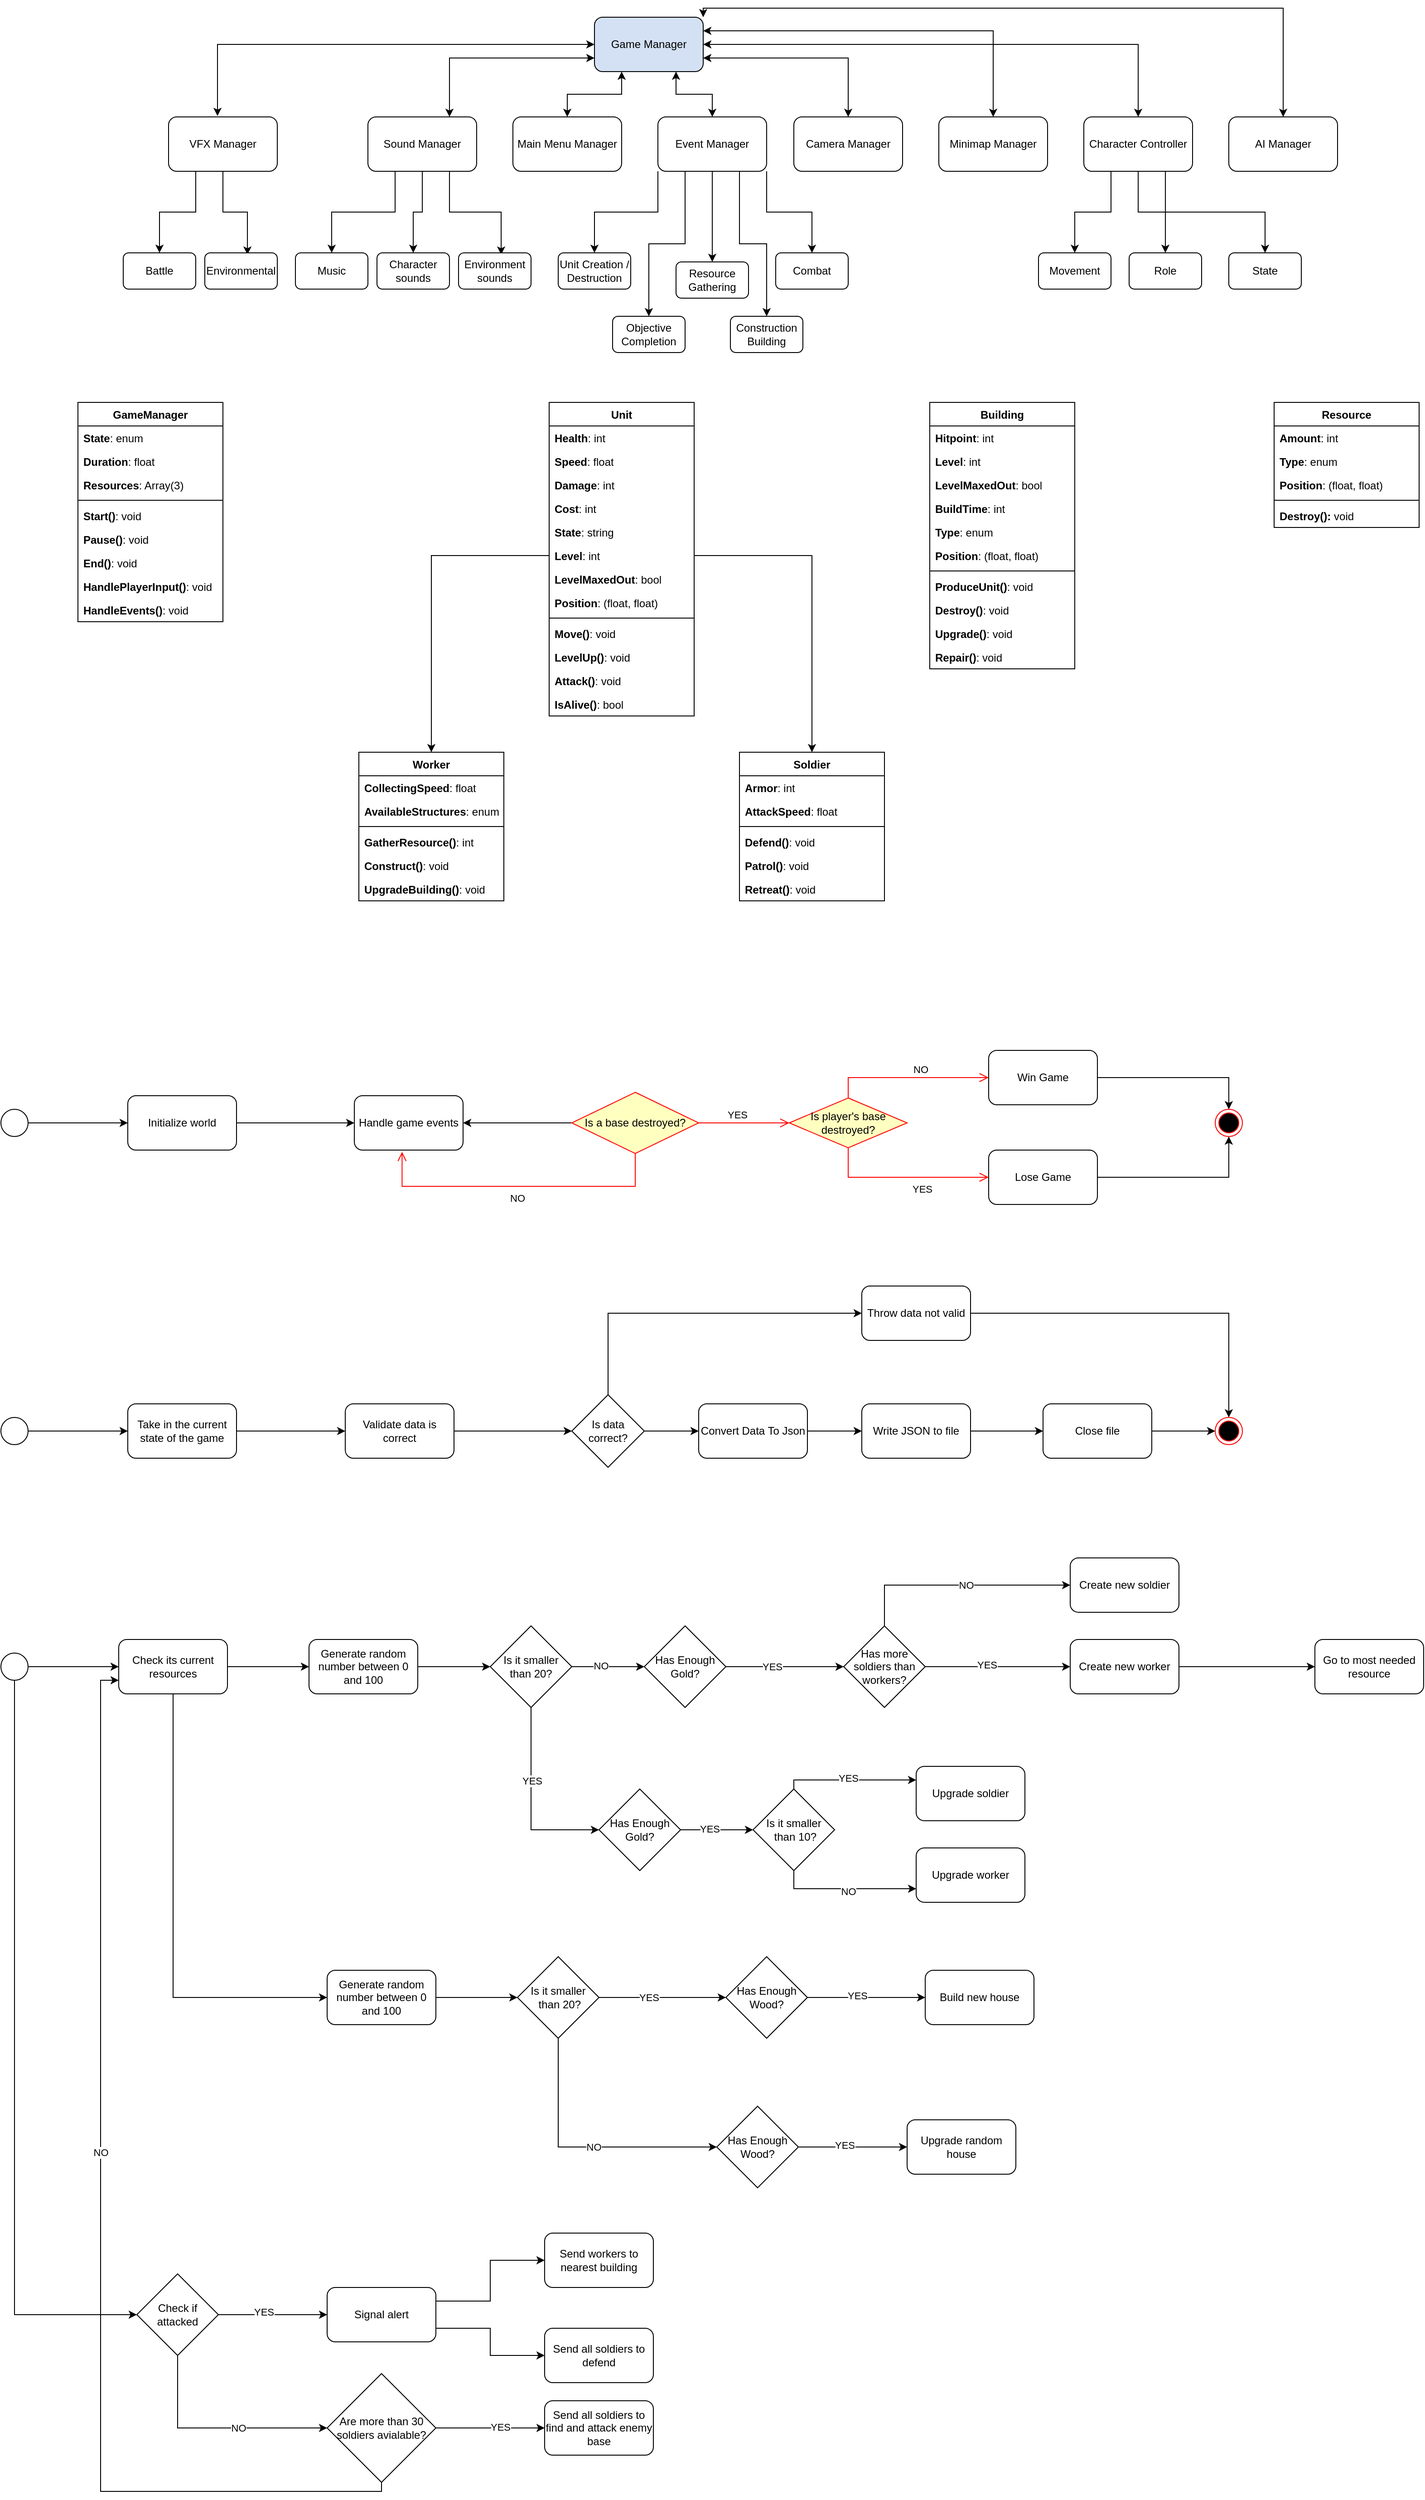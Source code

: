 <mxfile version="21.3.2" type="device">
  <diagram name="Pagina-1" id="YypkJmzcjfVkXZZCH4Tq">
    <mxGraphModel dx="3790" dy="1313" grid="1" gridSize="10" guides="1" tooltips="1" connect="1" arrows="1" fold="1" page="1" pageScale="1" pageWidth="500" pageHeight="300" math="0" shadow="0">
      <root>
        <mxCell id="0" />
        <mxCell id="1" parent="0" />
        <mxCell id="b9aROEZt4SVS5RN4xb1w-1" value="Game Manager" style="rounded=1;whiteSpace=wrap;html=1;fillColor=#D4E1F5;" parent="1" vertex="1">
          <mxGeometry x="-80" y="50" width="120" height="60" as="geometry" />
        </mxCell>
        <mxCell id="b9aROEZt4SVS5RN4xb1w-54" style="edgeStyle=orthogonalEdgeStyle;rounded=0;orthogonalLoop=1;jettySize=auto;html=1;exitX=0.25;exitY=1;exitDx=0;exitDy=0;entryX=0.5;entryY=0;entryDx=0;entryDy=0;" parent="1" source="b9aROEZt4SVS5RN4xb1w-2" target="b9aROEZt4SVS5RN4xb1w-53" edge="1">
          <mxGeometry relative="1" as="geometry" />
        </mxCell>
        <mxCell id="b9aROEZt4SVS5RN4xb1w-56" style="edgeStyle=orthogonalEdgeStyle;rounded=0;orthogonalLoop=1;jettySize=auto;html=1;exitX=0.5;exitY=1;exitDx=0;exitDy=0;entryX=0.5;entryY=0;entryDx=0;entryDy=0;" parent="1" source="b9aROEZt4SVS5RN4xb1w-2" target="b9aROEZt4SVS5RN4xb1w-55" edge="1">
          <mxGeometry relative="1" as="geometry" />
        </mxCell>
        <mxCell id="b9aROEZt4SVS5RN4xb1w-57" style="edgeStyle=orthogonalEdgeStyle;rounded=0;orthogonalLoop=1;jettySize=auto;html=1;exitX=0.75;exitY=1;exitDx=0;exitDy=0;entryX=0.5;entryY=0;entryDx=0;entryDy=0;" parent="1" source="b9aROEZt4SVS5RN4xb1w-2" target="b9aROEZt4SVS5RN4xb1w-58" edge="1">
          <mxGeometry relative="1" as="geometry">
            <mxPoint x="670" y="300" as="targetPoint" />
          </mxGeometry>
        </mxCell>
        <mxCell id="b9aROEZt4SVS5RN4xb1w-2" value="Character Controller" style="rounded=1;whiteSpace=wrap;html=1;fillColor=#FFFFFF;" parent="1" vertex="1">
          <mxGeometry x="460" y="160" width="120" height="60" as="geometry" />
        </mxCell>
        <mxCell id="b9aROEZt4SVS5RN4xb1w-10" value="" style="endArrow=classic;startArrow=classic;html=1;rounded=0;entryX=1;entryY=0.5;entryDx=0;entryDy=0;exitX=0.5;exitY=0;exitDx=0;exitDy=0;edgeStyle=orthogonalEdgeStyle;" parent="1" source="b9aROEZt4SVS5RN4xb1w-2" target="b9aROEZt4SVS5RN4xb1w-1" edge="1">
          <mxGeometry width="50" height="50" relative="1" as="geometry">
            <mxPoint x="220" y="210" as="sourcePoint" />
            <mxPoint x="270" y="160" as="targetPoint" />
          </mxGeometry>
        </mxCell>
        <mxCell id="b9aROEZt4SVS5RN4xb1w-11" value="Camera Manager" style="rounded=1;whiteSpace=wrap;html=1;" parent="1" vertex="1">
          <mxGeometry x="140" y="160" width="120" height="60" as="geometry" />
        </mxCell>
        <mxCell id="b9aROEZt4SVS5RN4xb1w-12" value="" style="endArrow=classic;startArrow=classic;html=1;rounded=0;entryX=1;entryY=0.75;entryDx=0;entryDy=0;exitX=0.5;exitY=0;exitDx=0;exitDy=0;edgeStyle=orthogonalEdgeStyle;" parent="1" source="b9aROEZt4SVS5RN4xb1w-11" target="b9aROEZt4SVS5RN4xb1w-1" edge="1">
          <mxGeometry width="50" height="50" relative="1" as="geometry">
            <mxPoint x="160" y="180" as="sourcePoint" />
            <mxPoint x="210" y="130" as="targetPoint" />
          </mxGeometry>
        </mxCell>
        <mxCell id="b9aROEZt4SVS5RN4xb1w-36" style="edgeStyle=orthogonalEdgeStyle;rounded=0;orthogonalLoop=1;jettySize=auto;html=1;exitX=0;exitY=1;exitDx=0;exitDy=0;entryX=0.5;entryY=0;entryDx=0;entryDy=0;" parent="1" source="b9aROEZt4SVS5RN4xb1w-13" target="b9aROEZt4SVS5RN4xb1w-23" edge="1">
          <mxGeometry relative="1" as="geometry" />
        </mxCell>
        <mxCell id="b9aROEZt4SVS5RN4xb1w-37" style="edgeStyle=orthogonalEdgeStyle;rounded=0;orthogonalLoop=1;jettySize=auto;html=1;exitX=0.25;exitY=1;exitDx=0;exitDy=0;entryX=0.5;entryY=0;entryDx=0;entryDy=0;" parent="1" source="b9aROEZt4SVS5RN4xb1w-13" target="b9aROEZt4SVS5RN4xb1w-29" edge="1">
          <mxGeometry relative="1" as="geometry" />
        </mxCell>
        <mxCell id="b9aROEZt4SVS5RN4xb1w-38" style="edgeStyle=orthogonalEdgeStyle;rounded=0;orthogonalLoop=1;jettySize=auto;html=1;exitX=0.5;exitY=1;exitDx=0;exitDy=0;" parent="1" source="b9aROEZt4SVS5RN4xb1w-13" target="b9aROEZt4SVS5RN4xb1w-25" edge="1">
          <mxGeometry relative="1" as="geometry" />
        </mxCell>
        <mxCell id="b9aROEZt4SVS5RN4xb1w-39" style="edgeStyle=orthogonalEdgeStyle;rounded=0;orthogonalLoop=1;jettySize=auto;html=1;exitX=0.75;exitY=1;exitDx=0;exitDy=0;entryX=0.5;entryY=0;entryDx=0;entryDy=0;" parent="1" source="b9aROEZt4SVS5RN4xb1w-13" target="b9aROEZt4SVS5RN4xb1w-31" edge="1">
          <mxGeometry relative="1" as="geometry" />
        </mxCell>
        <mxCell id="b9aROEZt4SVS5RN4xb1w-40" style="edgeStyle=orthogonalEdgeStyle;rounded=0;orthogonalLoop=1;jettySize=auto;html=1;exitX=1;exitY=1;exitDx=0;exitDy=0;entryX=0.5;entryY=0;entryDx=0;entryDy=0;" parent="1" source="b9aROEZt4SVS5RN4xb1w-13" target="b9aROEZt4SVS5RN4xb1w-27" edge="1">
          <mxGeometry relative="1" as="geometry" />
        </mxCell>
        <mxCell id="b9aROEZt4SVS5RN4xb1w-13" value="Event Manager" style="rounded=1;whiteSpace=wrap;html=1;" parent="1" vertex="1">
          <mxGeometry x="-10" y="160" width="120" height="60" as="geometry" />
        </mxCell>
        <mxCell id="b9aROEZt4SVS5RN4xb1w-14" value="Main Menu Manager" style="rounded=1;whiteSpace=wrap;html=1;" parent="1" vertex="1">
          <mxGeometry x="-170" y="160" width="120" height="60" as="geometry" />
        </mxCell>
        <mxCell id="b9aROEZt4SVS5RN4xb1w-41" style="edgeStyle=orthogonalEdgeStyle;rounded=0;orthogonalLoop=1;jettySize=auto;html=1;exitX=0.25;exitY=1;exitDx=0;exitDy=0;entryX=0.5;entryY=0;entryDx=0;entryDy=0;" parent="1" source="b9aROEZt4SVS5RN4xb1w-15" target="b9aROEZt4SVS5RN4xb1w-42" edge="1">
          <mxGeometry relative="1" as="geometry">
            <mxPoint x="-300" y="300" as="targetPoint" />
          </mxGeometry>
        </mxCell>
        <mxCell id="b9aROEZt4SVS5RN4xb1w-44" style="edgeStyle=orthogonalEdgeStyle;rounded=0;orthogonalLoop=1;jettySize=auto;html=1;entryX=0.5;entryY=0;entryDx=0;entryDy=0;" parent="1" source="b9aROEZt4SVS5RN4xb1w-15" target="b9aROEZt4SVS5RN4xb1w-43" edge="1">
          <mxGeometry relative="1" as="geometry" />
        </mxCell>
        <mxCell id="b9aROEZt4SVS5RN4xb1w-46" style="edgeStyle=orthogonalEdgeStyle;rounded=0;orthogonalLoop=1;jettySize=auto;html=1;exitX=0.75;exitY=1;exitDx=0;exitDy=0;entryX=0.588;entryY=0.05;entryDx=0;entryDy=0;entryPerimeter=0;" parent="1" source="b9aROEZt4SVS5RN4xb1w-15" target="b9aROEZt4SVS5RN4xb1w-45" edge="1">
          <mxGeometry relative="1" as="geometry" />
        </mxCell>
        <mxCell id="b9aROEZt4SVS5RN4xb1w-15" value="Sound Manager" style="rounded=1;whiteSpace=wrap;html=1;" parent="1" vertex="1">
          <mxGeometry x="-330" y="160" width="120" height="60" as="geometry" />
        </mxCell>
        <mxCell id="b9aROEZt4SVS5RN4xb1w-48" style="edgeStyle=orthogonalEdgeStyle;rounded=0;orthogonalLoop=1;jettySize=auto;html=1;exitX=0.25;exitY=1;exitDx=0;exitDy=0;entryX=0.5;entryY=0;entryDx=0;entryDy=0;" parent="1" source="b9aROEZt4SVS5RN4xb1w-16" target="b9aROEZt4SVS5RN4xb1w-47" edge="1">
          <mxGeometry relative="1" as="geometry" />
        </mxCell>
        <mxCell id="b9aROEZt4SVS5RN4xb1w-50" style="edgeStyle=orthogonalEdgeStyle;rounded=0;orthogonalLoop=1;jettySize=auto;html=1;entryX=0.588;entryY=0.05;entryDx=0;entryDy=0;entryPerimeter=0;" parent="1" source="b9aROEZt4SVS5RN4xb1w-16" target="b9aROEZt4SVS5RN4xb1w-49" edge="1">
          <mxGeometry relative="1" as="geometry" />
        </mxCell>
        <mxCell id="b9aROEZt4SVS5RN4xb1w-16" value="VFX Manager" style="rounded=1;whiteSpace=wrap;html=1;" parent="1" vertex="1">
          <mxGeometry x="-550" y="160" width="120" height="60" as="geometry" />
        </mxCell>
        <mxCell id="b9aROEZt4SVS5RN4xb1w-17" value="" style="endArrow=classic;startArrow=classic;html=1;rounded=0;entryX=0.75;entryY=1;entryDx=0;entryDy=0;exitX=0.5;exitY=0;exitDx=0;exitDy=0;edgeStyle=orthogonalEdgeStyle;" parent="1" source="b9aROEZt4SVS5RN4xb1w-13" target="b9aROEZt4SVS5RN4xb1w-1" edge="1">
          <mxGeometry width="50" height="50" relative="1" as="geometry">
            <mxPoint x="-80" y="280" as="sourcePoint" />
            <mxPoint x="-30" y="230" as="targetPoint" />
          </mxGeometry>
        </mxCell>
        <mxCell id="b9aROEZt4SVS5RN4xb1w-18" value="" style="endArrow=classic;startArrow=classic;html=1;rounded=0;entryX=0;entryY=0.5;entryDx=0;entryDy=0;exitX=0.45;exitY=-0.017;exitDx=0;exitDy=0;exitPerimeter=0;edgeStyle=orthogonalEdgeStyle;" parent="1" source="b9aROEZt4SVS5RN4xb1w-16" target="b9aROEZt4SVS5RN4xb1w-1" edge="1">
          <mxGeometry width="50" height="50" relative="1" as="geometry">
            <mxPoint x="-190" y="140" as="sourcePoint" />
            <mxPoint x="-140" y="90" as="targetPoint" />
          </mxGeometry>
        </mxCell>
        <mxCell id="b9aROEZt4SVS5RN4xb1w-19" value="" style="endArrow=classic;startArrow=classic;html=1;rounded=0;exitX=0.75;exitY=0;exitDx=0;exitDy=0;entryX=0;entryY=0.75;entryDx=0;entryDy=0;edgeStyle=orthogonalEdgeStyle;" parent="1" source="b9aROEZt4SVS5RN4xb1w-15" target="b9aROEZt4SVS5RN4xb1w-1" edge="1">
          <mxGeometry width="50" height="50" relative="1" as="geometry">
            <mxPoint x="-270" y="170" as="sourcePoint" />
            <mxPoint x="-220" y="120" as="targetPoint" />
          </mxGeometry>
        </mxCell>
        <mxCell id="b9aROEZt4SVS5RN4xb1w-20" value="" style="endArrow=classic;startArrow=classic;html=1;rounded=0;entryX=0.25;entryY=1;entryDx=0;entryDy=0;exitX=0.5;exitY=0;exitDx=0;exitDy=0;edgeStyle=orthogonalEdgeStyle;" parent="1" source="b9aROEZt4SVS5RN4xb1w-14" target="b9aROEZt4SVS5RN4xb1w-1" edge="1">
          <mxGeometry width="50" height="50" relative="1" as="geometry">
            <mxPoint x="-140" y="170" as="sourcePoint" />
            <mxPoint x="-90" y="120" as="targetPoint" />
          </mxGeometry>
        </mxCell>
        <mxCell id="b9aROEZt4SVS5RN4xb1w-21" value="Minimap Manager" style="rounded=1;whiteSpace=wrap;html=1;" parent="1" vertex="1">
          <mxGeometry x="300" y="160" width="120" height="60" as="geometry" />
        </mxCell>
        <mxCell id="b9aROEZt4SVS5RN4xb1w-22" value="" style="endArrow=classic;startArrow=classic;html=1;rounded=0;exitX=1;exitY=0.25;exitDx=0;exitDy=0;entryX=0.5;entryY=0;entryDx=0;entryDy=0;edgeStyle=orthogonalEdgeStyle;" parent="1" source="b9aROEZt4SVS5RN4xb1w-1" target="b9aROEZt4SVS5RN4xb1w-21" edge="1">
          <mxGeometry width="50" height="50" relative="1" as="geometry">
            <mxPoint x="80" y="80" as="sourcePoint" />
            <mxPoint x="130" y="30" as="targetPoint" />
          </mxGeometry>
        </mxCell>
        <mxCell id="b9aROEZt4SVS5RN4xb1w-23" value="Unit Creation / Destruction" style="rounded=1;whiteSpace=wrap;html=1;" parent="1" vertex="1">
          <mxGeometry x="-120" y="310" width="80" height="40" as="geometry" />
        </mxCell>
        <mxCell id="b9aROEZt4SVS5RN4xb1w-25" value="Resource Gathering" style="rounded=1;whiteSpace=wrap;html=1;" parent="1" vertex="1">
          <mxGeometry x="10" y="320" width="80" height="40" as="geometry" />
        </mxCell>
        <mxCell id="b9aROEZt4SVS5RN4xb1w-27" value="Combat" style="rounded=1;whiteSpace=wrap;html=1;" parent="1" vertex="1">
          <mxGeometry x="120" y="310" width="80" height="40" as="geometry" />
        </mxCell>
        <mxCell id="b9aROEZt4SVS5RN4xb1w-29" value="Objective Completion" style="rounded=1;whiteSpace=wrap;html=1;" parent="1" vertex="1">
          <mxGeometry x="-60" y="380" width="80" height="40" as="geometry" />
        </mxCell>
        <mxCell id="b9aROEZt4SVS5RN4xb1w-31" value="Construction Building" style="rounded=1;whiteSpace=wrap;html=1;" parent="1" vertex="1">
          <mxGeometry x="70" y="380" width="80" height="40" as="geometry" />
        </mxCell>
        <mxCell id="b9aROEZt4SVS5RN4xb1w-42" value="Music" style="rounded=1;whiteSpace=wrap;html=1;" parent="1" vertex="1">
          <mxGeometry x="-410" y="310" width="80" height="40" as="geometry" />
        </mxCell>
        <mxCell id="b9aROEZt4SVS5RN4xb1w-43" value="Character sounds" style="rounded=1;whiteSpace=wrap;html=1;" parent="1" vertex="1">
          <mxGeometry x="-320" y="310" width="80" height="40" as="geometry" />
        </mxCell>
        <mxCell id="b9aROEZt4SVS5RN4xb1w-45" value="Environment sounds" style="rounded=1;whiteSpace=wrap;html=1;" parent="1" vertex="1">
          <mxGeometry x="-230" y="310" width="80" height="40" as="geometry" />
        </mxCell>
        <mxCell id="b9aROEZt4SVS5RN4xb1w-47" value="Battle" style="rounded=1;whiteSpace=wrap;html=1;" parent="1" vertex="1">
          <mxGeometry x="-600" y="310" width="80" height="40" as="geometry" />
        </mxCell>
        <mxCell id="b9aROEZt4SVS5RN4xb1w-49" value="Environmental" style="rounded=1;whiteSpace=wrap;html=1;" parent="1" vertex="1">
          <mxGeometry x="-510" y="310" width="80" height="40" as="geometry" />
        </mxCell>
        <mxCell id="b9aROEZt4SVS5RN4xb1w-53" value="Movement" style="rounded=1;whiteSpace=wrap;html=1;" parent="1" vertex="1">
          <mxGeometry x="410" y="310" width="80" height="40" as="geometry" />
        </mxCell>
        <mxCell id="b9aROEZt4SVS5RN4xb1w-55" value="Role" style="rounded=1;whiteSpace=wrap;html=1;" parent="1" vertex="1">
          <mxGeometry x="510" y="310" width="80" height="40" as="geometry" />
        </mxCell>
        <mxCell id="b9aROEZt4SVS5RN4xb1w-58" value="State" style="rounded=1;whiteSpace=wrap;html=1;" parent="1" vertex="1">
          <mxGeometry x="620" y="310" width="80" height="40" as="geometry" />
        </mxCell>
        <mxCell id="b9aROEZt4SVS5RN4xb1w-63" value="Unit" style="swimlane;fontStyle=1;align=center;verticalAlign=top;childLayout=stackLayout;horizontal=1;startSize=26;horizontalStack=0;resizeParent=1;resizeParentMax=0;resizeLast=0;collapsible=1;marginBottom=0;whiteSpace=wrap;html=1;" parent="1" vertex="1">
          <mxGeometry x="-130" y="475" width="160" height="346" as="geometry" />
        </mxCell>
        <mxCell id="b9aROEZt4SVS5RN4xb1w-64" value="&lt;b&gt;Health&lt;/b&gt;: int" style="text;strokeColor=none;fillColor=none;align=left;verticalAlign=top;spacingLeft=4;spacingRight=4;overflow=hidden;rotatable=0;points=[[0,0.5],[1,0.5]];portConstraint=eastwest;whiteSpace=wrap;html=1;" parent="b9aROEZt4SVS5RN4xb1w-63" vertex="1">
          <mxGeometry y="26" width="160" height="26" as="geometry" />
        </mxCell>
        <mxCell id="b9aROEZt4SVS5RN4xb1w-69" value="&lt;b&gt;Speed&lt;/b&gt;: float" style="text;strokeColor=none;fillColor=none;align=left;verticalAlign=top;spacingLeft=4;spacingRight=4;overflow=hidden;rotatable=0;points=[[0,0.5],[1,0.5]];portConstraint=eastwest;whiteSpace=wrap;html=1;" parent="b9aROEZt4SVS5RN4xb1w-63" vertex="1">
          <mxGeometry y="52" width="160" height="26" as="geometry" />
        </mxCell>
        <mxCell id="b9aROEZt4SVS5RN4xb1w-68" value="&lt;b&gt;Damage&lt;/b&gt;: int" style="text;strokeColor=none;fillColor=none;align=left;verticalAlign=top;spacingLeft=4;spacingRight=4;overflow=hidden;rotatable=0;points=[[0,0.5],[1,0.5]];portConstraint=eastwest;whiteSpace=wrap;html=1;" parent="b9aROEZt4SVS5RN4xb1w-63" vertex="1">
          <mxGeometry y="78" width="160" height="26" as="geometry" />
        </mxCell>
        <mxCell id="b9aROEZt4SVS5RN4xb1w-71" value="&lt;b&gt;Cost&lt;/b&gt;: int" style="text;strokeColor=none;fillColor=none;align=left;verticalAlign=top;spacingLeft=4;spacingRight=4;overflow=hidden;rotatable=0;points=[[0,0.5],[1,0.5]];portConstraint=eastwest;whiteSpace=wrap;html=1;" parent="b9aROEZt4SVS5RN4xb1w-63" vertex="1">
          <mxGeometry y="104" width="160" height="26" as="geometry" />
        </mxCell>
        <mxCell id="b9aROEZt4SVS5RN4xb1w-72" value="&lt;b&gt;State&lt;/b&gt;: string" style="text;strokeColor=none;fillColor=none;align=left;verticalAlign=top;spacingLeft=4;spacingRight=4;overflow=hidden;rotatable=0;points=[[0,0.5],[1,0.5]];portConstraint=eastwest;whiteSpace=wrap;html=1;" parent="b9aROEZt4SVS5RN4xb1w-63" vertex="1">
          <mxGeometry y="130" width="160" height="26" as="geometry" />
        </mxCell>
        <mxCell id="b9aROEZt4SVS5RN4xb1w-73" value="&lt;b&gt;Level&lt;/b&gt;: int" style="text;strokeColor=none;fillColor=none;align=left;verticalAlign=top;spacingLeft=4;spacingRight=4;overflow=hidden;rotatable=0;points=[[0,0.5],[1,0.5]];portConstraint=eastwest;whiteSpace=wrap;html=1;" parent="b9aROEZt4SVS5RN4xb1w-63" vertex="1">
          <mxGeometry y="156" width="160" height="26" as="geometry" />
        </mxCell>
        <mxCell id="b9aROEZt4SVS5RN4xb1w-74" value="&lt;b&gt;LevelMaxedOut&lt;/b&gt;: bool" style="text;strokeColor=none;fillColor=none;align=left;verticalAlign=top;spacingLeft=4;spacingRight=4;overflow=hidden;rotatable=0;points=[[0,0.5],[1,0.5]];portConstraint=eastwest;whiteSpace=wrap;html=1;" parent="b9aROEZt4SVS5RN4xb1w-63" vertex="1">
          <mxGeometry y="182" width="160" height="26" as="geometry" />
        </mxCell>
        <mxCell id="Ji-7hXFl2h3PwT5IxvWQ-12" value="&lt;b&gt;Position&lt;/b&gt;: (float, float)" style="text;strokeColor=none;fillColor=none;align=left;verticalAlign=top;spacingLeft=4;spacingRight=4;overflow=hidden;rotatable=0;points=[[0,0.5],[1,0.5]];portConstraint=eastwest;whiteSpace=wrap;html=1;" vertex="1" parent="b9aROEZt4SVS5RN4xb1w-63">
          <mxGeometry y="208" width="160" height="26" as="geometry" />
        </mxCell>
        <mxCell id="b9aROEZt4SVS5RN4xb1w-65" value="" style="line;strokeWidth=1;fillColor=none;align=left;verticalAlign=middle;spacingTop=-1;spacingLeft=3;spacingRight=3;rotatable=0;labelPosition=right;points=[];portConstraint=eastwest;strokeColor=inherit;" parent="b9aROEZt4SVS5RN4xb1w-63" vertex="1">
          <mxGeometry y="234" width="160" height="8" as="geometry" />
        </mxCell>
        <mxCell id="b9aROEZt4SVS5RN4xb1w-66" value="&lt;b&gt;Move()&lt;/b&gt;: void" style="text;strokeColor=none;fillColor=none;align=left;verticalAlign=top;spacingLeft=4;spacingRight=4;overflow=hidden;rotatable=0;points=[[0,0.5],[1,0.5]];portConstraint=eastwest;whiteSpace=wrap;html=1;" parent="b9aROEZt4SVS5RN4xb1w-63" vertex="1">
          <mxGeometry y="242" width="160" height="26" as="geometry" />
        </mxCell>
        <mxCell id="b9aROEZt4SVS5RN4xb1w-75" value="&lt;b&gt;LevelUp()&lt;/b&gt;: void" style="text;strokeColor=none;fillColor=none;align=left;verticalAlign=top;spacingLeft=4;spacingRight=4;overflow=hidden;rotatable=0;points=[[0,0.5],[1,0.5]];portConstraint=eastwest;whiteSpace=wrap;html=1;" parent="b9aROEZt4SVS5RN4xb1w-63" vertex="1">
          <mxGeometry y="268" width="160" height="26" as="geometry" />
        </mxCell>
        <mxCell id="b9aROEZt4SVS5RN4xb1w-70" value="&lt;b&gt;Attack()&lt;/b&gt;: void" style="text;strokeColor=none;fillColor=none;align=left;verticalAlign=top;spacingLeft=4;spacingRight=4;overflow=hidden;rotatable=0;points=[[0,0.5],[1,0.5]];portConstraint=eastwest;whiteSpace=wrap;html=1;" parent="b9aROEZt4SVS5RN4xb1w-63" vertex="1">
          <mxGeometry y="294" width="160" height="26" as="geometry" />
        </mxCell>
        <mxCell id="b9aROEZt4SVS5RN4xb1w-67" value="&lt;b&gt;IsAlive()&lt;/b&gt;:&lt;b&gt; &lt;/b&gt;bool" style="text;strokeColor=none;fillColor=none;align=left;verticalAlign=top;spacingLeft=4;spacingRight=4;overflow=hidden;rotatable=0;points=[[0,0.5],[1,0.5]];portConstraint=eastwest;whiteSpace=wrap;html=1;" parent="b9aROEZt4SVS5RN4xb1w-63" vertex="1">
          <mxGeometry y="320" width="160" height="26" as="geometry" />
        </mxCell>
        <mxCell id="b9aROEZt4SVS5RN4xb1w-76" value="Worker" style="swimlane;fontStyle=1;align=center;verticalAlign=top;childLayout=stackLayout;horizontal=1;startSize=26;horizontalStack=0;resizeParent=1;resizeParentMax=0;resizeLast=0;collapsible=1;marginBottom=0;whiteSpace=wrap;html=1;" parent="1" vertex="1">
          <mxGeometry x="-340" y="861" width="160" height="164" as="geometry" />
        </mxCell>
        <mxCell id="b9aROEZt4SVS5RN4xb1w-79" value="&lt;b&gt;CollectingSpeed&lt;/b&gt;: float" style="text;strokeColor=none;fillColor=none;align=left;verticalAlign=top;spacingLeft=4;spacingRight=4;overflow=hidden;rotatable=0;points=[[0,0.5],[1,0.5]];portConstraint=eastwest;whiteSpace=wrap;html=1;" parent="b9aROEZt4SVS5RN4xb1w-76" vertex="1">
          <mxGeometry y="26" width="160" height="26" as="geometry" />
        </mxCell>
        <mxCell id="b9aROEZt4SVS5RN4xb1w-80" value="&lt;b&gt;AvailableStructures&lt;/b&gt;: enum" style="text;strokeColor=none;fillColor=none;align=left;verticalAlign=top;spacingLeft=4;spacingRight=4;overflow=hidden;rotatable=0;points=[[0,0.5],[1,0.5]];portConstraint=eastwest;whiteSpace=wrap;html=1;" parent="b9aROEZt4SVS5RN4xb1w-76" vertex="1">
          <mxGeometry y="52" width="160" height="26" as="geometry" />
        </mxCell>
        <mxCell id="b9aROEZt4SVS5RN4xb1w-84" value="" style="line;strokeWidth=1;fillColor=none;align=left;verticalAlign=middle;spacingTop=-1;spacingLeft=3;spacingRight=3;rotatable=0;labelPosition=right;points=[];portConstraint=eastwest;strokeColor=inherit;" parent="b9aROEZt4SVS5RN4xb1w-76" vertex="1">
          <mxGeometry y="78" width="160" height="8" as="geometry" />
        </mxCell>
        <mxCell id="b9aROEZt4SVS5RN4xb1w-86" value="&lt;b&gt;GatherResource()&lt;/b&gt;: int" style="text;strokeColor=none;fillColor=none;align=left;verticalAlign=top;spacingLeft=4;spacingRight=4;overflow=hidden;rotatable=0;points=[[0,0.5],[1,0.5]];portConstraint=eastwest;whiteSpace=wrap;html=1;" parent="b9aROEZt4SVS5RN4xb1w-76" vertex="1">
          <mxGeometry y="86" width="160" height="26" as="geometry" />
        </mxCell>
        <mxCell id="b9aROEZt4SVS5RN4xb1w-87" value="&lt;b&gt;Construct()&lt;/b&gt;: void" style="text;strokeColor=none;fillColor=none;align=left;verticalAlign=top;spacingLeft=4;spacingRight=4;overflow=hidden;rotatable=0;points=[[0,0.5],[1,0.5]];portConstraint=eastwest;whiteSpace=wrap;html=1;" parent="b9aROEZt4SVS5RN4xb1w-76" vertex="1">
          <mxGeometry y="112" width="160" height="26" as="geometry" />
        </mxCell>
        <mxCell id="b9aROEZt4SVS5RN4xb1w-88" value="&lt;b&gt;UpgradeBuilding()&lt;/b&gt;:&lt;b&gt;&amp;nbsp;&lt;/b&gt;void" style="text;strokeColor=none;fillColor=none;align=left;verticalAlign=top;spacingLeft=4;spacingRight=4;overflow=hidden;rotatable=0;points=[[0,0.5],[1,0.5]];portConstraint=eastwest;whiteSpace=wrap;html=1;" parent="b9aROEZt4SVS5RN4xb1w-76" vertex="1">
          <mxGeometry y="138" width="160" height="26" as="geometry" />
        </mxCell>
        <mxCell id="b9aROEZt4SVS5RN4xb1w-89" value="Soldier" style="swimlane;fontStyle=1;align=center;verticalAlign=top;childLayout=stackLayout;horizontal=1;startSize=26;horizontalStack=0;resizeParent=1;resizeParentMax=0;resizeLast=0;collapsible=1;marginBottom=0;whiteSpace=wrap;html=1;" parent="1" vertex="1">
          <mxGeometry x="80" y="861" width="160" height="164" as="geometry" />
        </mxCell>
        <mxCell id="b9aROEZt4SVS5RN4xb1w-90" value="&lt;b&gt;Armor&lt;/b&gt;: int" style="text;strokeColor=none;fillColor=none;align=left;verticalAlign=top;spacingLeft=4;spacingRight=4;overflow=hidden;rotatable=0;points=[[0,0.5],[1,0.5]];portConstraint=eastwest;whiteSpace=wrap;html=1;" parent="b9aROEZt4SVS5RN4xb1w-89" vertex="1">
          <mxGeometry y="26" width="160" height="26" as="geometry" />
        </mxCell>
        <mxCell id="b9aROEZt4SVS5RN4xb1w-92" value="&lt;b&gt;AttackSpeed&lt;/b&gt;: float" style="text;strokeColor=none;fillColor=none;align=left;verticalAlign=top;spacingLeft=4;spacingRight=4;overflow=hidden;rotatable=0;points=[[0,0.5],[1,0.5]];portConstraint=eastwest;whiteSpace=wrap;html=1;" parent="b9aROEZt4SVS5RN4xb1w-89" vertex="1">
          <mxGeometry y="52" width="160" height="26" as="geometry" />
        </mxCell>
        <mxCell id="b9aROEZt4SVS5RN4xb1w-97" value="" style="line;strokeWidth=1;fillColor=none;align=left;verticalAlign=middle;spacingTop=-1;spacingLeft=3;spacingRight=3;rotatable=0;labelPosition=right;points=[];portConstraint=eastwest;strokeColor=inherit;" parent="b9aROEZt4SVS5RN4xb1w-89" vertex="1">
          <mxGeometry y="78" width="160" height="8" as="geometry" />
        </mxCell>
        <mxCell id="b9aROEZt4SVS5RN4xb1w-98" value="&lt;b&gt;Defend()&lt;/b&gt;: void" style="text;strokeColor=none;fillColor=none;align=left;verticalAlign=top;spacingLeft=4;spacingRight=4;overflow=hidden;rotatable=0;points=[[0,0.5],[1,0.5]];portConstraint=eastwest;whiteSpace=wrap;html=1;" parent="b9aROEZt4SVS5RN4xb1w-89" vertex="1">
          <mxGeometry y="86" width="160" height="26" as="geometry" />
        </mxCell>
        <mxCell id="b9aROEZt4SVS5RN4xb1w-99" value="&lt;b&gt;Patrol()&lt;/b&gt;: void" style="text;strokeColor=none;fillColor=none;align=left;verticalAlign=top;spacingLeft=4;spacingRight=4;overflow=hidden;rotatable=0;points=[[0,0.5],[1,0.5]];portConstraint=eastwest;whiteSpace=wrap;html=1;" parent="b9aROEZt4SVS5RN4xb1w-89" vertex="1">
          <mxGeometry y="112" width="160" height="26" as="geometry" />
        </mxCell>
        <mxCell id="b9aROEZt4SVS5RN4xb1w-100" value="&lt;b&gt;Retreat()&lt;/b&gt;: void" style="text;strokeColor=none;fillColor=none;align=left;verticalAlign=top;spacingLeft=4;spacingRight=4;overflow=hidden;rotatable=0;points=[[0,0.5],[1,0.5]];portConstraint=eastwest;whiteSpace=wrap;html=1;" parent="b9aROEZt4SVS5RN4xb1w-89" vertex="1">
          <mxGeometry y="138" width="160" height="26" as="geometry" />
        </mxCell>
        <mxCell id="b9aROEZt4SVS5RN4xb1w-103" value="" style="endArrow=classic;html=1;rounded=0;exitX=0;exitY=0.5;exitDx=0;exitDy=0;entryX=0.5;entryY=0;entryDx=0;entryDy=0;edgeStyle=orthogonalEdgeStyle;" parent="1" source="b9aROEZt4SVS5RN4xb1w-73" target="b9aROEZt4SVS5RN4xb1w-76" edge="1">
          <mxGeometry width="50" height="50" relative="1" as="geometry">
            <mxPoint x="-230" y="645" as="sourcePoint" />
            <mxPoint x="-180" y="595" as="targetPoint" />
          </mxGeometry>
        </mxCell>
        <mxCell id="b9aROEZt4SVS5RN4xb1w-104" value="" style="endArrow=classic;html=1;rounded=0;exitX=1;exitY=0.5;exitDx=0;exitDy=0;entryX=0.5;entryY=0;entryDx=0;entryDy=0;edgeStyle=orthogonalEdgeStyle;" parent="1" source="b9aROEZt4SVS5RN4xb1w-73" target="b9aROEZt4SVS5RN4xb1w-89" edge="1">
          <mxGeometry width="50" height="50" relative="1" as="geometry">
            <mxPoint x="100" y="635" as="sourcePoint" />
            <mxPoint x="150" y="585" as="targetPoint" />
          </mxGeometry>
        </mxCell>
        <mxCell id="Ji-7hXFl2h3PwT5IxvWQ-1" value="Building" style="swimlane;fontStyle=1;align=center;verticalAlign=top;childLayout=stackLayout;horizontal=1;startSize=26;horizontalStack=0;resizeParent=1;resizeParentMax=0;resizeLast=0;collapsible=1;marginBottom=0;whiteSpace=wrap;html=1;" vertex="1" parent="1">
          <mxGeometry x="290" y="475" width="160" height="294" as="geometry" />
        </mxCell>
        <mxCell id="Ji-7hXFl2h3PwT5IxvWQ-2" value="&lt;b&gt;Hitpoint&lt;/b&gt;: int" style="text;strokeColor=none;fillColor=none;align=left;verticalAlign=top;spacingLeft=4;spacingRight=4;overflow=hidden;rotatable=0;points=[[0,0.5],[1,0.5]];portConstraint=eastwest;whiteSpace=wrap;html=1;" vertex="1" parent="Ji-7hXFl2h3PwT5IxvWQ-1">
          <mxGeometry y="26" width="160" height="26" as="geometry" />
        </mxCell>
        <mxCell id="Ji-7hXFl2h3PwT5IxvWQ-5" value="&lt;b&gt;Level&lt;/b&gt;: int" style="text;strokeColor=none;fillColor=none;align=left;verticalAlign=top;spacingLeft=4;spacingRight=4;overflow=hidden;rotatable=0;points=[[0,0.5],[1,0.5]];portConstraint=eastwest;whiteSpace=wrap;html=1;" vertex="1" parent="Ji-7hXFl2h3PwT5IxvWQ-1">
          <mxGeometry y="52" width="160" height="26" as="geometry" />
        </mxCell>
        <mxCell id="Ji-7hXFl2h3PwT5IxvWQ-6" value="&lt;b&gt;LevelMaxedOut&lt;/b&gt;: bool" style="text;strokeColor=none;fillColor=none;align=left;verticalAlign=top;spacingLeft=4;spacingRight=4;overflow=hidden;rotatable=0;points=[[0,0.5],[1,0.5]];portConstraint=eastwest;whiteSpace=wrap;html=1;" vertex="1" parent="Ji-7hXFl2h3PwT5IxvWQ-1">
          <mxGeometry y="78" width="160" height="26" as="geometry" />
        </mxCell>
        <mxCell id="Ji-7hXFl2h3PwT5IxvWQ-7" value="&lt;b&gt;BuildTime&lt;/b&gt;: int" style="text;strokeColor=none;fillColor=none;align=left;verticalAlign=top;spacingLeft=4;spacingRight=4;overflow=hidden;rotatable=0;points=[[0,0.5],[1,0.5]];portConstraint=eastwest;whiteSpace=wrap;html=1;" vertex="1" parent="Ji-7hXFl2h3PwT5IxvWQ-1">
          <mxGeometry y="104" width="160" height="26" as="geometry" />
        </mxCell>
        <mxCell id="Ji-7hXFl2h3PwT5IxvWQ-8" value="&lt;b&gt;Type&lt;/b&gt;: enum" style="text;strokeColor=none;fillColor=none;align=left;verticalAlign=top;spacingLeft=4;spacingRight=4;overflow=hidden;rotatable=0;points=[[0,0.5],[1,0.5]];portConstraint=eastwest;whiteSpace=wrap;html=1;" vertex="1" parent="Ji-7hXFl2h3PwT5IxvWQ-1">
          <mxGeometry y="130" width="160" height="26" as="geometry" />
        </mxCell>
        <mxCell id="Ji-7hXFl2h3PwT5IxvWQ-9" value="&lt;b&gt;Position&lt;/b&gt;: (float, float)" style="text;strokeColor=none;fillColor=none;align=left;verticalAlign=top;spacingLeft=4;spacingRight=4;overflow=hidden;rotatable=0;points=[[0,0.5],[1,0.5]];portConstraint=eastwest;whiteSpace=wrap;html=1;" vertex="1" parent="Ji-7hXFl2h3PwT5IxvWQ-1">
          <mxGeometry y="156" width="160" height="26" as="geometry" />
        </mxCell>
        <mxCell id="Ji-7hXFl2h3PwT5IxvWQ-3" value="" style="line;strokeWidth=1;fillColor=none;align=left;verticalAlign=middle;spacingTop=-1;spacingLeft=3;spacingRight=3;rotatable=0;labelPosition=right;points=[];portConstraint=eastwest;strokeColor=inherit;" vertex="1" parent="Ji-7hXFl2h3PwT5IxvWQ-1">
          <mxGeometry y="182" width="160" height="8" as="geometry" />
        </mxCell>
        <mxCell id="Ji-7hXFl2h3PwT5IxvWQ-4" value="&lt;b&gt;ProduceUnit()&lt;/b&gt;: void&amp;nbsp;" style="text;strokeColor=none;fillColor=none;align=left;verticalAlign=top;spacingLeft=4;spacingRight=4;overflow=hidden;rotatable=0;points=[[0,0.5],[1,0.5]];portConstraint=eastwest;whiteSpace=wrap;html=1;" vertex="1" parent="Ji-7hXFl2h3PwT5IxvWQ-1">
          <mxGeometry y="190" width="160" height="26" as="geometry" />
        </mxCell>
        <mxCell id="Ji-7hXFl2h3PwT5IxvWQ-13" value="&lt;b&gt;Destroy()&lt;/b&gt;: void&amp;nbsp;" style="text;strokeColor=none;fillColor=none;align=left;verticalAlign=top;spacingLeft=4;spacingRight=4;overflow=hidden;rotatable=0;points=[[0,0.5],[1,0.5]];portConstraint=eastwest;whiteSpace=wrap;html=1;" vertex="1" parent="Ji-7hXFl2h3PwT5IxvWQ-1">
          <mxGeometry y="216" width="160" height="26" as="geometry" />
        </mxCell>
        <mxCell id="Ji-7hXFl2h3PwT5IxvWQ-14" value="&lt;b&gt;Upgrade()&lt;/b&gt;: void&amp;nbsp;" style="text;strokeColor=none;fillColor=none;align=left;verticalAlign=top;spacingLeft=4;spacingRight=4;overflow=hidden;rotatable=0;points=[[0,0.5],[1,0.5]];portConstraint=eastwest;whiteSpace=wrap;html=1;" vertex="1" parent="Ji-7hXFl2h3PwT5IxvWQ-1">
          <mxGeometry y="242" width="160" height="26" as="geometry" />
        </mxCell>
        <mxCell id="Ji-7hXFl2h3PwT5IxvWQ-15" value="&lt;b&gt;Repair()&lt;/b&gt;: void&amp;nbsp;" style="text;strokeColor=none;fillColor=none;align=left;verticalAlign=top;spacingLeft=4;spacingRight=4;overflow=hidden;rotatable=0;points=[[0,0.5],[1,0.5]];portConstraint=eastwest;whiteSpace=wrap;html=1;" vertex="1" parent="Ji-7hXFl2h3PwT5IxvWQ-1">
          <mxGeometry y="268" width="160" height="26" as="geometry" />
        </mxCell>
        <mxCell id="Ji-7hXFl2h3PwT5IxvWQ-23" value="AI Manager" style="rounded=1;whiteSpace=wrap;html=1;" vertex="1" parent="1">
          <mxGeometry x="620" y="160" width="120" height="60" as="geometry" />
        </mxCell>
        <mxCell id="Ji-7hXFl2h3PwT5IxvWQ-24" value="" style="endArrow=classic;startArrow=classic;html=1;rounded=0;exitX=1;exitY=0;exitDx=0;exitDy=0;entryX=0.5;entryY=0;entryDx=0;entryDy=0;edgeStyle=orthogonalEdgeStyle;" edge="1" parent="1" source="b9aROEZt4SVS5RN4xb1w-1" target="Ji-7hXFl2h3PwT5IxvWQ-23">
          <mxGeometry width="50" height="50" relative="1" as="geometry">
            <mxPoint x="120" y="70" as="sourcePoint" />
            <mxPoint x="170" y="20" as="targetPoint" />
          </mxGeometry>
        </mxCell>
        <mxCell id="Ji-7hXFl2h3PwT5IxvWQ-29" value="Resource" style="swimlane;fontStyle=1;align=center;verticalAlign=top;childLayout=stackLayout;horizontal=1;startSize=26;horizontalStack=0;resizeParent=1;resizeParentMax=0;resizeLast=0;collapsible=1;marginBottom=0;whiteSpace=wrap;html=1;" vertex="1" parent="1">
          <mxGeometry x="670" y="475" width="160" height="138" as="geometry" />
        </mxCell>
        <mxCell id="Ji-7hXFl2h3PwT5IxvWQ-30" value="&lt;b&gt;Amount&lt;/b&gt;: int" style="text;strokeColor=none;fillColor=none;align=left;verticalAlign=top;spacingLeft=4;spacingRight=4;overflow=hidden;rotatable=0;points=[[0,0.5],[1,0.5]];portConstraint=eastwest;whiteSpace=wrap;html=1;" vertex="1" parent="Ji-7hXFl2h3PwT5IxvWQ-29">
          <mxGeometry y="26" width="160" height="26" as="geometry" />
        </mxCell>
        <mxCell id="Ji-7hXFl2h3PwT5IxvWQ-33" value="&lt;b&gt;Type&lt;/b&gt;: enum" style="text;strokeColor=none;fillColor=none;align=left;verticalAlign=top;spacingLeft=4;spacingRight=4;overflow=hidden;rotatable=0;points=[[0,0.5],[1,0.5]];portConstraint=eastwest;whiteSpace=wrap;html=1;" vertex="1" parent="Ji-7hXFl2h3PwT5IxvWQ-29">
          <mxGeometry y="52" width="160" height="26" as="geometry" />
        </mxCell>
        <mxCell id="Ji-7hXFl2h3PwT5IxvWQ-34" value="&lt;b&gt;Position&lt;/b&gt;: (float, float)" style="text;strokeColor=none;fillColor=none;align=left;verticalAlign=top;spacingLeft=4;spacingRight=4;overflow=hidden;rotatable=0;points=[[0,0.5],[1,0.5]];portConstraint=eastwest;whiteSpace=wrap;html=1;" vertex="1" parent="Ji-7hXFl2h3PwT5IxvWQ-29">
          <mxGeometry y="78" width="160" height="26" as="geometry" />
        </mxCell>
        <mxCell id="Ji-7hXFl2h3PwT5IxvWQ-31" value="" style="line;strokeWidth=1;fillColor=none;align=left;verticalAlign=middle;spacingTop=-1;spacingLeft=3;spacingRight=3;rotatable=0;labelPosition=right;points=[];portConstraint=eastwest;strokeColor=inherit;" vertex="1" parent="Ji-7hXFl2h3PwT5IxvWQ-29">
          <mxGeometry y="104" width="160" height="8" as="geometry" />
        </mxCell>
        <mxCell id="Ji-7hXFl2h3PwT5IxvWQ-32" value="&lt;b&gt;Destroy(): &lt;/b&gt;void" style="text;strokeColor=none;fillColor=none;align=left;verticalAlign=top;spacingLeft=4;spacingRight=4;overflow=hidden;rotatable=0;points=[[0,0.5],[1,0.5]];portConstraint=eastwest;whiteSpace=wrap;html=1;" vertex="1" parent="Ji-7hXFl2h3PwT5IxvWQ-29">
          <mxGeometry y="112" width="160" height="26" as="geometry" />
        </mxCell>
        <mxCell id="Ji-7hXFl2h3PwT5IxvWQ-35" value="GameManager" style="swimlane;fontStyle=1;align=center;verticalAlign=top;childLayout=stackLayout;horizontal=1;startSize=26;horizontalStack=0;resizeParent=1;resizeParentMax=0;resizeLast=0;collapsible=1;marginBottom=0;whiteSpace=wrap;html=1;" vertex="1" parent="1">
          <mxGeometry x="-650" y="475" width="160" height="242" as="geometry" />
        </mxCell>
        <mxCell id="Ji-7hXFl2h3PwT5IxvWQ-36" value="&lt;b&gt;State&lt;/b&gt;: enum" style="text;strokeColor=none;fillColor=none;align=left;verticalAlign=top;spacingLeft=4;spacingRight=4;overflow=hidden;rotatable=0;points=[[0,0.5],[1,0.5]];portConstraint=eastwest;whiteSpace=wrap;html=1;" vertex="1" parent="Ji-7hXFl2h3PwT5IxvWQ-35">
          <mxGeometry y="26" width="160" height="26" as="geometry" />
        </mxCell>
        <mxCell id="Ji-7hXFl2h3PwT5IxvWQ-44" value="&lt;b&gt;Duration&lt;/b&gt;: float" style="text;strokeColor=none;fillColor=none;align=left;verticalAlign=top;spacingLeft=4;spacingRight=4;overflow=hidden;rotatable=0;points=[[0,0.5],[1,0.5]];portConstraint=eastwest;whiteSpace=wrap;html=1;" vertex="1" parent="Ji-7hXFl2h3PwT5IxvWQ-35">
          <mxGeometry y="52" width="160" height="26" as="geometry" />
        </mxCell>
        <mxCell id="Ji-7hXFl2h3PwT5IxvWQ-45" value="&lt;b&gt;Resources&lt;/b&gt;: Array(3)" style="text;strokeColor=none;fillColor=none;align=left;verticalAlign=top;spacingLeft=4;spacingRight=4;overflow=hidden;rotatable=0;points=[[0,0.5],[1,0.5]];portConstraint=eastwest;whiteSpace=wrap;html=1;" vertex="1" parent="Ji-7hXFl2h3PwT5IxvWQ-35">
          <mxGeometry y="78" width="160" height="26" as="geometry" />
        </mxCell>
        <mxCell id="Ji-7hXFl2h3PwT5IxvWQ-37" value="" style="line;strokeWidth=1;fillColor=none;align=left;verticalAlign=middle;spacingTop=-1;spacingLeft=3;spacingRight=3;rotatable=0;labelPosition=right;points=[];portConstraint=eastwest;strokeColor=inherit;" vertex="1" parent="Ji-7hXFl2h3PwT5IxvWQ-35">
          <mxGeometry y="104" width="160" height="8" as="geometry" />
        </mxCell>
        <mxCell id="Ji-7hXFl2h3PwT5IxvWQ-38" value="&lt;b&gt;Start()&lt;/b&gt;: void" style="text;strokeColor=none;fillColor=none;align=left;verticalAlign=top;spacingLeft=4;spacingRight=4;overflow=hidden;rotatable=0;points=[[0,0.5],[1,0.5]];portConstraint=eastwest;whiteSpace=wrap;html=1;" vertex="1" parent="Ji-7hXFl2h3PwT5IxvWQ-35">
          <mxGeometry y="112" width="160" height="26" as="geometry" />
        </mxCell>
        <mxCell id="Ji-7hXFl2h3PwT5IxvWQ-39" value="&lt;b&gt;Pause()&lt;/b&gt;: void" style="text;strokeColor=none;fillColor=none;align=left;verticalAlign=top;spacingLeft=4;spacingRight=4;overflow=hidden;rotatable=0;points=[[0,0.5],[1,0.5]];portConstraint=eastwest;whiteSpace=wrap;html=1;" vertex="1" parent="Ji-7hXFl2h3PwT5IxvWQ-35">
          <mxGeometry y="138" width="160" height="26" as="geometry" />
        </mxCell>
        <mxCell id="Ji-7hXFl2h3PwT5IxvWQ-40" value="&lt;b&gt;End()&lt;/b&gt;: void" style="text;strokeColor=none;fillColor=none;align=left;verticalAlign=top;spacingLeft=4;spacingRight=4;overflow=hidden;rotatable=0;points=[[0,0.5],[1,0.5]];portConstraint=eastwest;whiteSpace=wrap;html=1;" vertex="1" parent="Ji-7hXFl2h3PwT5IxvWQ-35">
          <mxGeometry y="164" width="160" height="26" as="geometry" />
        </mxCell>
        <mxCell id="Ji-7hXFl2h3PwT5IxvWQ-41" value="&lt;b&gt;HandlePlayerInput()&lt;/b&gt;: void" style="text;strokeColor=none;fillColor=none;align=left;verticalAlign=top;spacingLeft=4;spacingRight=4;overflow=hidden;rotatable=0;points=[[0,0.5],[1,0.5]];portConstraint=eastwest;whiteSpace=wrap;html=1;" vertex="1" parent="Ji-7hXFl2h3PwT5IxvWQ-35">
          <mxGeometry y="190" width="160" height="26" as="geometry" />
        </mxCell>
        <mxCell id="Ji-7hXFl2h3PwT5IxvWQ-42" value="&lt;b&gt;HandleEvents()&lt;/b&gt;: void" style="text;strokeColor=none;fillColor=none;align=left;verticalAlign=top;spacingLeft=4;spacingRight=4;overflow=hidden;rotatable=0;points=[[0,0.5],[1,0.5]];portConstraint=eastwest;whiteSpace=wrap;html=1;" vertex="1" parent="Ji-7hXFl2h3PwT5IxvWQ-35">
          <mxGeometry y="216" width="160" height="26" as="geometry" />
        </mxCell>
        <mxCell id="Ji-7hXFl2h3PwT5IxvWQ-48" style="edgeStyle=orthogonalEdgeStyle;rounded=0;orthogonalLoop=1;jettySize=auto;html=1;" edge="1" parent="1" source="Ji-7hXFl2h3PwT5IxvWQ-46" target="Ji-7hXFl2h3PwT5IxvWQ-47">
          <mxGeometry relative="1" as="geometry" />
        </mxCell>
        <mxCell id="Ji-7hXFl2h3PwT5IxvWQ-46" value="" style="ellipse;whiteSpace=wrap;html=1;aspect=fixed;" vertex="1" parent="1">
          <mxGeometry x="-735" y="1255" width="30" height="30" as="geometry" />
        </mxCell>
        <mxCell id="Ji-7hXFl2h3PwT5IxvWQ-50" style="edgeStyle=orthogonalEdgeStyle;rounded=0;orthogonalLoop=1;jettySize=auto;html=1;exitX=1;exitY=0.5;exitDx=0;exitDy=0;entryX=0;entryY=0.5;entryDx=0;entryDy=0;" edge="1" parent="1" source="Ji-7hXFl2h3PwT5IxvWQ-47" target="Ji-7hXFl2h3PwT5IxvWQ-49">
          <mxGeometry relative="1" as="geometry" />
        </mxCell>
        <mxCell id="Ji-7hXFl2h3PwT5IxvWQ-47" value="Initialize world" style="rounded=1;whiteSpace=wrap;html=1;" vertex="1" parent="1">
          <mxGeometry x="-595" y="1240" width="120" height="60" as="geometry" />
        </mxCell>
        <mxCell id="Ji-7hXFl2h3PwT5IxvWQ-49" value="Handle game events" style="rounded=1;whiteSpace=wrap;html=1;" vertex="1" parent="1">
          <mxGeometry x="-345" y="1240" width="120" height="60" as="geometry" />
        </mxCell>
        <mxCell id="Ji-7hXFl2h3PwT5IxvWQ-53" value="" style="ellipse;html=1;shape=endState;fillColor=#000000;strokeColor=#ff0000;" vertex="1" parent="1">
          <mxGeometry x="605" y="1255" width="30" height="30" as="geometry" />
        </mxCell>
        <mxCell id="Ji-7hXFl2h3PwT5IxvWQ-67" style="edgeStyle=orthogonalEdgeStyle;rounded=0;orthogonalLoop=1;jettySize=auto;html=1;entryX=0.5;entryY=0;entryDx=0;entryDy=0;" edge="1" parent="1" source="Ji-7hXFl2h3PwT5IxvWQ-64" target="Ji-7hXFl2h3PwT5IxvWQ-53">
          <mxGeometry relative="1" as="geometry" />
        </mxCell>
        <mxCell id="Ji-7hXFl2h3PwT5IxvWQ-64" value="Win Game" style="rounded=1;whiteSpace=wrap;html=1;" vertex="1" parent="1">
          <mxGeometry x="355" y="1190" width="120" height="60" as="geometry" />
        </mxCell>
        <mxCell id="Ji-7hXFl2h3PwT5IxvWQ-66" style="edgeStyle=orthogonalEdgeStyle;rounded=0;orthogonalLoop=1;jettySize=auto;html=1;exitX=1;exitY=0.5;exitDx=0;exitDy=0;entryX=0.5;entryY=1;entryDx=0;entryDy=0;" edge="1" parent="1" source="Ji-7hXFl2h3PwT5IxvWQ-65" target="Ji-7hXFl2h3PwT5IxvWQ-53">
          <mxGeometry relative="1" as="geometry" />
        </mxCell>
        <mxCell id="Ji-7hXFl2h3PwT5IxvWQ-65" value="Lose Game" style="rounded=1;whiteSpace=wrap;html=1;" vertex="1" parent="1">
          <mxGeometry x="355" y="1300" width="120" height="60" as="geometry" />
        </mxCell>
        <mxCell id="Ji-7hXFl2h3PwT5IxvWQ-68" value="Is player&#39;s base destroyed?" style="rhombus;whiteSpace=wrap;html=1;fontColor=#000000;fillColor=#ffffc0;strokeColor=#ff0000;" vertex="1" parent="1">
          <mxGeometry x="135" y="1242.5" width="130" height="55" as="geometry" />
        </mxCell>
        <mxCell id="Ji-7hXFl2h3PwT5IxvWQ-69" value="NO" style="edgeStyle=orthogonalEdgeStyle;html=1;align=left;verticalAlign=bottom;endArrow=open;endSize=8;strokeColor=#ff0000;rounded=0;exitX=0.5;exitY=0;exitDx=0;exitDy=0;entryX=0;entryY=0.5;entryDx=0;entryDy=0;" edge="1" source="Ji-7hXFl2h3PwT5IxvWQ-68" parent="1" target="Ji-7hXFl2h3PwT5IxvWQ-64">
          <mxGeometry x="0.043" relative="1" as="geometry">
            <mxPoint x="295" y="1270" as="targetPoint" />
            <mxPoint as="offset" />
          </mxGeometry>
        </mxCell>
        <mxCell id="Ji-7hXFl2h3PwT5IxvWQ-70" value="YES" style="edgeStyle=orthogonalEdgeStyle;html=1;align=left;verticalAlign=top;endArrow=open;endSize=8;strokeColor=#ff0000;rounded=0;entryX=0;entryY=0.5;entryDx=0;entryDy=0;exitX=0.5;exitY=1;exitDx=0;exitDy=0;" edge="1" source="Ji-7hXFl2h3PwT5IxvWQ-68" parent="1" target="Ji-7hXFl2h3PwT5IxvWQ-65">
          <mxGeometry x="0.084" relative="1" as="geometry">
            <mxPoint x="155" y="1350" as="targetPoint" />
            <mxPoint as="offset" />
          </mxGeometry>
        </mxCell>
        <mxCell id="Ji-7hXFl2h3PwT5IxvWQ-75" style="edgeStyle=orthogonalEdgeStyle;rounded=0;orthogonalLoop=1;jettySize=auto;html=1;exitX=0;exitY=0.5;exitDx=0;exitDy=0;entryX=1;entryY=0.5;entryDx=0;entryDy=0;" edge="1" parent="1" source="Ji-7hXFl2h3PwT5IxvWQ-72" target="Ji-7hXFl2h3PwT5IxvWQ-49">
          <mxGeometry relative="1" as="geometry" />
        </mxCell>
        <mxCell id="Ji-7hXFl2h3PwT5IxvWQ-72" value="Is a base destroyed?" style="rhombus;whiteSpace=wrap;html=1;fontColor=#000000;fillColor=#ffffc0;strokeColor=#ff0000;" vertex="1" parent="1">
          <mxGeometry x="-105" y="1236.25" width="140" height="67.5" as="geometry" />
        </mxCell>
        <mxCell id="Ji-7hXFl2h3PwT5IxvWQ-73" value="YES" style="edgeStyle=orthogonalEdgeStyle;html=1;align=left;verticalAlign=bottom;endArrow=open;endSize=8;strokeColor=#ff0000;rounded=0;entryX=0;entryY=0.5;entryDx=0;entryDy=0;" edge="1" source="Ji-7hXFl2h3PwT5IxvWQ-72" parent="1" target="Ji-7hXFl2h3PwT5IxvWQ-68">
          <mxGeometry x="-0.399" relative="1" as="geometry">
            <mxPoint x="95" y="1260" as="targetPoint" />
            <mxPoint as="offset" />
          </mxGeometry>
        </mxCell>
        <mxCell id="Ji-7hXFl2h3PwT5IxvWQ-74" value="NO" style="edgeStyle=orthogonalEdgeStyle;html=1;align=left;verticalAlign=top;endArrow=open;endSize=8;strokeColor=#ff0000;rounded=0;entryX=0.439;entryY=1.033;entryDx=0;entryDy=0;entryPerimeter=0;" edge="1" source="Ji-7hXFl2h3PwT5IxvWQ-72" parent="1" target="Ji-7hXFl2h3PwT5IxvWQ-49">
          <mxGeometry x="0.063" relative="1" as="geometry">
            <mxPoint x="-45" y="1340" as="targetPoint" />
            <Array as="points">
              <mxPoint x="-35" y="1340" />
              <mxPoint x="-292" y="1340" />
            </Array>
            <mxPoint as="offset" />
          </mxGeometry>
        </mxCell>
        <mxCell id="Ji-7hXFl2h3PwT5IxvWQ-77" style="edgeStyle=orthogonalEdgeStyle;rounded=0;orthogonalLoop=1;jettySize=auto;html=1;" edge="1" parent="1" source="Ji-7hXFl2h3PwT5IxvWQ-78" target="Ji-7hXFl2h3PwT5IxvWQ-79">
          <mxGeometry relative="1" as="geometry" />
        </mxCell>
        <mxCell id="Ji-7hXFl2h3PwT5IxvWQ-78" value="" style="ellipse;whiteSpace=wrap;html=1;aspect=fixed;" vertex="1" parent="1">
          <mxGeometry x="-735" y="1595" width="30" height="30" as="geometry" />
        </mxCell>
        <mxCell id="Ji-7hXFl2h3PwT5IxvWQ-80" style="edgeStyle=orthogonalEdgeStyle;rounded=0;orthogonalLoop=1;jettySize=auto;html=1;entryX=0;entryY=0.5;entryDx=0;entryDy=0;" edge="1" parent="1" source="Ji-7hXFl2h3PwT5IxvWQ-79" target="Ji-7hXFl2h3PwT5IxvWQ-81">
          <mxGeometry relative="1" as="geometry">
            <mxPoint x="-355" y="1610" as="targetPoint" />
          </mxGeometry>
        </mxCell>
        <mxCell id="Ji-7hXFl2h3PwT5IxvWQ-79" value="Take in the current state of the game" style="rounded=1;whiteSpace=wrap;html=1;" vertex="1" parent="1">
          <mxGeometry x="-595" y="1580" width="120" height="60" as="geometry" />
        </mxCell>
        <mxCell id="Ji-7hXFl2h3PwT5IxvWQ-84" style="edgeStyle=orthogonalEdgeStyle;rounded=0;orthogonalLoop=1;jettySize=auto;html=1;" edge="1" parent="1" source="Ji-7hXFl2h3PwT5IxvWQ-81" target="Ji-7hXFl2h3PwT5IxvWQ-83">
          <mxGeometry relative="1" as="geometry" />
        </mxCell>
        <mxCell id="Ji-7hXFl2h3PwT5IxvWQ-81" value="Validate data is correct" style="rounded=1;whiteSpace=wrap;html=1;" vertex="1" parent="1">
          <mxGeometry x="-355" y="1580" width="120" height="60" as="geometry" />
        </mxCell>
        <mxCell id="Ji-7hXFl2h3PwT5IxvWQ-86" style="edgeStyle=orthogonalEdgeStyle;rounded=0;orthogonalLoop=1;jettySize=auto;html=1;entryX=0;entryY=0.5;entryDx=0;entryDy=0;exitX=0.5;exitY=0;exitDx=0;exitDy=0;" edge="1" parent="1" source="Ji-7hXFl2h3PwT5IxvWQ-83" target="Ji-7hXFl2h3PwT5IxvWQ-85">
          <mxGeometry relative="1" as="geometry">
            <mxPoint x="-65" y="1470" as="targetPoint" />
          </mxGeometry>
        </mxCell>
        <mxCell id="Ji-7hXFl2h3PwT5IxvWQ-90" style="edgeStyle=orthogonalEdgeStyle;rounded=0;orthogonalLoop=1;jettySize=auto;html=1;exitX=1;exitY=0.5;exitDx=0;exitDy=0;entryX=0;entryY=0.5;entryDx=0;entryDy=0;" edge="1" parent="1" source="Ji-7hXFl2h3PwT5IxvWQ-83" target="Ji-7hXFl2h3PwT5IxvWQ-89">
          <mxGeometry relative="1" as="geometry" />
        </mxCell>
        <mxCell id="Ji-7hXFl2h3PwT5IxvWQ-83" value="Is data correct?" style="rhombus;whiteSpace=wrap;html=1;" vertex="1" parent="1">
          <mxGeometry x="-105" y="1570" width="80" height="80" as="geometry" />
        </mxCell>
        <mxCell id="Ji-7hXFl2h3PwT5IxvWQ-88" style="edgeStyle=orthogonalEdgeStyle;rounded=0;orthogonalLoop=1;jettySize=auto;html=1;entryX=0.5;entryY=0;entryDx=0;entryDy=0;" edge="1" parent="1" source="Ji-7hXFl2h3PwT5IxvWQ-85" target="Ji-7hXFl2h3PwT5IxvWQ-87">
          <mxGeometry relative="1" as="geometry" />
        </mxCell>
        <mxCell id="Ji-7hXFl2h3PwT5IxvWQ-85" value="Throw data not valid" style="rounded=1;whiteSpace=wrap;html=1;" vertex="1" parent="1">
          <mxGeometry x="215" y="1450" width="120" height="60" as="geometry" />
        </mxCell>
        <mxCell id="Ji-7hXFl2h3PwT5IxvWQ-87" value="" style="ellipse;html=1;shape=endState;fillColor=#000000;strokeColor=#ff0000;" vertex="1" parent="1">
          <mxGeometry x="605" y="1595" width="30" height="30" as="geometry" />
        </mxCell>
        <mxCell id="Ji-7hXFl2h3PwT5IxvWQ-93" style="edgeStyle=orthogonalEdgeStyle;rounded=0;orthogonalLoop=1;jettySize=auto;html=1;exitX=1;exitY=0.5;exitDx=0;exitDy=0;entryX=0;entryY=0.5;entryDx=0;entryDy=0;" edge="1" parent="1" source="Ji-7hXFl2h3PwT5IxvWQ-89" target="Ji-7hXFl2h3PwT5IxvWQ-91">
          <mxGeometry relative="1" as="geometry" />
        </mxCell>
        <mxCell id="Ji-7hXFl2h3PwT5IxvWQ-89" value="Convert Data To Json" style="rounded=1;whiteSpace=wrap;html=1;" vertex="1" parent="1">
          <mxGeometry x="35" y="1580" width="120" height="60" as="geometry" />
        </mxCell>
        <mxCell id="Ji-7hXFl2h3PwT5IxvWQ-94" style="edgeStyle=orthogonalEdgeStyle;rounded=0;orthogonalLoop=1;jettySize=auto;html=1;exitX=1;exitY=0.5;exitDx=0;exitDy=0;entryX=0;entryY=0.5;entryDx=0;entryDy=0;" edge="1" parent="1" source="Ji-7hXFl2h3PwT5IxvWQ-91" target="Ji-7hXFl2h3PwT5IxvWQ-92">
          <mxGeometry relative="1" as="geometry" />
        </mxCell>
        <mxCell id="Ji-7hXFl2h3PwT5IxvWQ-91" value="Write JSON to file" style="rounded=1;whiteSpace=wrap;html=1;" vertex="1" parent="1">
          <mxGeometry x="215" y="1580" width="120" height="60" as="geometry" />
        </mxCell>
        <mxCell id="Ji-7hXFl2h3PwT5IxvWQ-95" style="edgeStyle=orthogonalEdgeStyle;rounded=0;orthogonalLoop=1;jettySize=auto;html=1;exitX=1;exitY=0.5;exitDx=0;exitDy=0;entryX=0;entryY=0.5;entryDx=0;entryDy=0;" edge="1" parent="1" source="Ji-7hXFl2h3PwT5IxvWQ-92" target="Ji-7hXFl2h3PwT5IxvWQ-87">
          <mxGeometry relative="1" as="geometry" />
        </mxCell>
        <mxCell id="Ji-7hXFl2h3PwT5IxvWQ-92" value="Close file" style="rounded=1;whiteSpace=wrap;html=1;" vertex="1" parent="1">
          <mxGeometry x="415" y="1580" width="120" height="60" as="geometry" />
        </mxCell>
        <mxCell id="Ji-7hXFl2h3PwT5IxvWQ-98" style="edgeStyle=orthogonalEdgeStyle;rounded=0;orthogonalLoop=1;jettySize=auto;html=1;exitX=1;exitY=0.5;exitDx=0;exitDy=0;entryX=0;entryY=0.5;entryDx=0;entryDy=0;" edge="1" parent="1" source="Ji-7hXFl2h3PwT5IxvWQ-96" target="Ji-7hXFl2h3PwT5IxvWQ-97">
          <mxGeometry relative="1" as="geometry" />
        </mxCell>
        <mxCell id="Ji-7hXFl2h3PwT5IxvWQ-152" style="edgeStyle=orthogonalEdgeStyle;rounded=0;orthogonalLoop=1;jettySize=auto;html=1;exitX=0.5;exitY=1;exitDx=0;exitDy=0;entryX=0;entryY=0.5;entryDx=0;entryDy=0;" edge="1" parent="1" source="Ji-7hXFl2h3PwT5IxvWQ-96" target="Ji-7hXFl2h3PwT5IxvWQ-155">
          <mxGeometry relative="1" as="geometry">
            <mxPoint x="-595" y="2570" as="targetPoint" />
          </mxGeometry>
        </mxCell>
        <mxCell id="Ji-7hXFl2h3PwT5IxvWQ-96" value="" style="ellipse;whiteSpace=wrap;html=1;aspect=fixed;" vertex="1" parent="1">
          <mxGeometry x="-735" y="1855" width="30" height="30" as="geometry" />
        </mxCell>
        <mxCell id="Ji-7hXFl2h3PwT5IxvWQ-124" style="edgeStyle=orthogonalEdgeStyle;rounded=0;orthogonalLoop=1;jettySize=auto;html=1;exitX=1;exitY=0.5;exitDx=0;exitDy=0;" edge="1" parent="1" source="Ji-7hXFl2h3PwT5IxvWQ-97" target="Ji-7hXFl2h3PwT5IxvWQ-123">
          <mxGeometry relative="1" as="geometry" />
        </mxCell>
        <mxCell id="Ji-7hXFl2h3PwT5IxvWQ-151" style="edgeStyle=orthogonalEdgeStyle;rounded=0;orthogonalLoop=1;jettySize=auto;html=1;exitX=0.5;exitY=1;exitDx=0;exitDy=0;entryX=0;entryY=0.5;entryDx=0;entryDy=0;" edge="1" parent="1" source="Ji-7hXFl2h3PwT5IxvWQ-97" target="Ji-7hXFl2h3PwT5IxvWQ-142">
          <mxGeometry relative="1" as="geometry" />
        </mxCell>
        <mxCell id="Ji-7hXFl2h3PwT5IxvWQ-97" value="Check its current resources" style="rounded=1;whiteSpace=wrap;html=1;" vertex="1" parent="1">
          <mxGeometry x="-605" y="1840" width="120" height="60" as="geometry" />
        </mxCell>
        <mxCell id="Ji-7hXFl2h3PwT5IxvWQ-103" style="edgeStyle=orthogonalEdgeStyle;rounded=0;orthogonalLoop=1;jettySize=auto;html=1;exitX=1;exitY=0.5;exitDx=0;exitDy=0;entryX=0;entryY=0.5;entryDx=0;entryDy=0;" edge="1" parent="1" source="Ji-7hXFl2h3PwT5IxvWQ-101" target="Ji-7hXFl2h3PwT5IxvWQ-104">
          <mxGeometry relative="1" as="geometry">
            <mxPoint x="195" y="1870" as="targetPoint" />
          </mxGeometry>
        </mxCell>
        <mxCell id="Ji-7hXFl2h3PwT5IxvWQ-138" value="YES" style="edgeLabel;html=1;align=center;verticalAlign=middle;resizable=0;points=[];" vertex="1" connectable="0" parent="Ji-7hXFl2h3PwT5IxvWQ-103">
          <mxGeometry x="-0.215" relative="1" as="geometry">
            <mxPoint as="offset" />
          </mxGeometry>
        </mxCell>
        <mxCell id="Ji-7hXFl2h3PwT5IxvWQ-101" value="Has Enough Gold?" style="rhombus;whiteSpace=wrap;html=1;" vertex="1" parent="1">
          <mxGeometry x="-25" y="1825" width="90" height="90" as="geometry" />
        </mxCell>
        <mxCell id="Ji-7hXFl2h3PwT5IxvWQ-107" style="edgeStyle=orthogonalEdgeStyle;rounded=0;orthogonalLoop=1;jettySize=auto;html=1;entryX=0;entryY=0.5;entryDx=0;entryDy=0;exitX=0.5;exitY=0;exitDx=0;exitDy=0;" edge="1" parent="1" source="Ji-7hXFl2h3PwT5IxvWQ-104" target="Ji-7hXFl2h3PwT5IxvWQ-106">
          <mxGeometry relative="1" as="geometry" />
        </mxCell>
        <mxCell id="Ji-7hXFl2h3PwT5IxvWQ-110" value="NO" style="edgeLabel;html=1;align=center;verticalAlign=middle;resizable=0;points=[];" vertex="1" connectable="0" parent="Ji-7hXFl2h3PwT5IxvWQ-107">
          <mxGeometry x="0.076" relative="1" as="geometry">
            <mxPoint as="offset" />
          </mxGeometry>
        </mxCell>
        <mxCell id="Ji-7hXFl2h3PwT5IxvWQ-108" style="edgeStyle=orthogonalEdgeStyle;rounded=0;orthogonalLoop=1;jettySize=auto;html=1;entryX=0;entryY=0.5;entryDx=0;entryDy=0;" edge="1" parent="1" source="Ji-7hXFl2h3PwT5IxvWQ-104" target="Ji-7hXFl2h3PwT5IxvWQ-109">
          <mxGeometry relative="1" as="geometry">
            <mxPoint x="435" y="1870" as="targetPoint" />
          </mxGeometry>
        </mxCell>
        <mxCell id="Ji-7hXFl2h3PwT5IxvWQ-111" value="YES" style="edgeLabel;html=1;align=center;verticalAlign=middle;resizable=0;points=[];" vertex="1" connectable="0" parent="Ji-7hXFl2h3PwT5IxvWQ-108">
          <mxGeometry x="-0.156" y="2" relative="1" as="geometry">
            <mxPoint as="offset" />
          </mxGeometry>
        </mxCell>
        <mxCell id="Ji-7hXFl2h3PwT5IxvWQ-104" value="Has more soldiers than workers?" style="rhombus;whiteSpace=wrap;html=1;" vertex="1" parent="1">
          <mxGeometry x="195" y="1825" width="90" height="90" as="geometry" />
        </mxCell>
        <mxCell id="Ji-7hXFl2h3PwT5IxvWQ-106" value="Create new soldier" style="rounded=1;whiteSpace=wrap;html=1;" vertex="1" parent="1">
          <mxGeometry x="445" y="1750" width="120" height="60" as="geometry" />
        </mxCell>
        <mxCell id="Ji-7hXFl2h3PwT5IxvWQ-150" style="edgeStyle=orthogonalEdgeStyle;rounded=0;orthogonalLoop=1;jettySize=auto;html=1;exitX=1;exitY=0.5;exitDx=0;exitDy=0;entryX=0;entryY=0.5;entryDx=0;entryDy=0;" edge="1" parent="1" source="Ji-7hXFl2h3PwT5IxvWQ-109" target="Ji-7hXFl2h3PwT5IxvWQ-149">
          <mxGeometry relative="1" as="geometry" />
        </mxCell>
        <mxCell id="Ji-7hXFl2h3PwT5IxvWQ-109" value="Create new worker" style="rounded=1;whiteSpace=wrap;html=1;" vertex="1" parent="1">
          <mxGeometry x="445" y="1840" width="120" height="60" as="geometry" />
        </mxCell>
        <mxCell id="Ji-7hXFl2h3PwT5IxvWQ-112" style="edgeStyle=orthogonalEdgeStyle;rounded=0;orthogonalLoop=1;jettySize=auto;html=1;exitX=1;exitY=0.5;exitDx=0;exitDy=0;entryX=0;entryY=0.5;entryDx=0;entryDy=0;" edge="1" parent="1" source="Ji-7hXFl2h3PwT5IxvWQ-113" target="Ji-7hXFl2h3PwT5IxvWQ-118">
          <mxGeometry relative="1" as="geometry">
            <mxPoint x="-105" y="2235" as="targetPoint" />
          </mxGeometry>
        </mxCell>
        <mxCell id="Ji-7hXFl2h3PwT5IxvWQ-144" value="YES" style="edgeLabel;html=1;align=center;verticalAlign=middle;resizable=0;points=[];" vertex="1" connectable="0" parent="Ji-7hXFl2h3PwT5IxvWQ-112">
          <mxGeometry x="-0.214" relative="1" as="geometry">
            <mxPoint as="offset" />
          </mxGeometry>
        </mxCell>
        <mxCell id="Ji-7hXFl2h3PwT5IxvWQ-113" value="Is it smaller&lt;br&gt;&amp;nbsp;than 20?" style="rhombus;whiteSpace=wrap;html=1;" vertex="1" parent="1">
          <mxGeometry x="-165" y="2190" width="90" height="90" as="geometry" />
        </mxCell>
        <mxCell id="Ji-7hXFl2h3PwT5IxvWQ-114" style="edgeStyle=orthogonalEdgeStyle;rounded=0;orthogonalLoop=1;jettySize=auto;html=1;entryX=0;entryY=0.5;entryDx=0;entryDy=0;exitX=0.5;exitY=1;exitDx=0;exitDy=0;" edge="1" parent="1" source="Ji-7hXFl2h3PwT5IxvWQ-113" target="Ji-7hXFl2h3PwT5IxvWQ-147">
          <mxGeometry relative="1" as="geometry">
            <mxPoint x="-65" y="2405" as="targetPoint" />
          </mxGeometry>
        </mxCell>
        <mxCell id="Ji-7hXFl2h3PwT5IxvWQ-115" value="NO" style="edgeLabel;html=1;align=center;verticalAlign=middle;resizable=0;points=[];" vertex="1" connectable="0" parent="Ji-7hXFl2h3PwT5IxvWQ-114">
          <mxGeometry x="0.076" relative="1" as="geometry">
            <mxPoint as="offset" />
          </mxGeometry>
        </mxCell>
        <mxCell id="Ji-7hXFl2h3PwT5IxvWQ-116" style="edgeStyle=orthogonalEdgeStyle;rounded=0;orthogonalLoop=1;jettySize=auto;html=1;entryX=0;entryY=0.5;entryDx=0;entryDy=0;" edge="1" parent="1" source="Ji-7hXFl2h3PwT5IxvWQ-118" target="Ji-7hXFl2h3PwT5IxvWQ-120">
          <mxGeometry relative="1" as="geometry">
            <mxPoint x="295" y="2235" as="targetPoint" />
          </mxGeometry>
        </mxCell>
        <mxCell id="Ji-7hXFl2h3PwT5IxvWQ-117" value="YES" style="edgeLabel;html=1;align=center;verticalAlign=middle;resizable=0;points=[];" vertex="1" connectable="0" parent="Ji-7hXFl2h3PwT5IxvWQ-116">
          <mxGeometry x="-0.156" y="2" relative="1" as="geometry">
            <mxPoint as="offset" />
          </mxGeometry>
        </mxCell>
        <mxCell id="Ji-7hXFl2h3PwT5IxvWQ-118" value="Has Enough Wood?" style="rhombus;whiteSpace=wrap;html=1;" vertex="1" parent="1">
          <mxGeometry x="65" y="2190" width="90" height="90" as="geometry" />
        </mxCell>
        <mxCell id="Ji-7hXFl2h3PwT5IxvWQ-120" value="Build new house" style="rounded=1;whiteSpace=wrap;html=1;" vertex="1" parent="1">
          <mxGeometry x="285" y="2205" width="120" height="60" as="geometry" />
        </mxCell>
        <mxCell id="Ji-7hXFl2h3PwT5IxvWQ-126" style="edgeStyle=orthogonalEdgeStyle;rounded=0;orthogonalLoop=1;jettySize=auto;html=1;entryX=0;entryY=0.5;entryDx=0;entryDy=0;" edge="1" parent="1" source="Ji-7hXFl2h3PwT5IxvWQ-122" target="Ji-7hXFl2h3PwT5IxvWQ-101">
          <mxGeometry relative="1" as="geometry" />
        </mxCell>
        <mxCell id="Ji-7hXFl2h3PwT5IxvWQ-127" value="NO" style="edgeLabel;html=1;align=center;verticalAlign=middle;resizable=0;points=[];" vertex="1" connectable="0" parent="Ji-7hXFl2h3PwT5IxvWQ-126">
          <mxGeometry x="-0.212" y="1" relative="1" as="geometry">
            <mxPoint as="offset" />
          </mxGeometry>
        </mxCell>
        <mxCell id="Ji-7hXFl2h3PwT5IxvWQ-133" style="edgeStyle=orthogonalEdgeStyle;rounded=0;orthogonalLoop=1;jettySize=auto;html=1;entryX=0;entryY=0.5;entryDx=0;entryDy=0;" edge="1" parent="1" source="Ji-7hXFl2h3PwT5IxvWQ-122" target="Ji-7hXFl2h3PwT5IxvWQ-139">
          <mxGeometry relative="1" as="geometry">
            <Array as="points">
              <mxPoint x="-150" y="2050" />
              <mxPoint x="-100" y="2050" />
            </Array>
          </mxGeometry>
        </mxCell>
        <mxCell id="Ji-7hXFl2h3PwT5IxvWQ-134" value="YES" style="edgeLabel;html=1;align=center;verticalAlign=middle;resizable=0;points=[];" vertex="1" connectable="0" parent="Ji-7hXFl2h3PwT5IxvWQ-133">
          <mxGeometry x="-0.227" y="1" relative="1" as="geometry">
            <mxPoint as="offset" />
          </mxGeometry>
        </mxCell>
        <mxCell id="Ji-7hXFl2h3PwT5IxvWQ-122" value="Is it smaller &lt;br&gt;than 20?" style="rhombus;whiteSpace=wrap;html=1;" vertex="1" parent="1">
          <mxGeometry x="-195" y="1825" width="90" height="90" as="geometry" />
        </mxCell>
        <mxCell id="Ji-7hXFl2h3PwT5IxvWQ-125" style="edgeStyle=orthogonalEdgeStyle;rounded=0;orthogonalLoop=1;jettySize=auto;html=1;exitX=1;exitY=0.5;exitDx=0;exitDy=0;entryX=0;entryY=0.5;entryDx=0;entryDy=0;" edge="1" parent="1" source="Ji-7hXFl2h3PwT5IxvWQ-123" target="Ji-7hXFl2h3PwT5IxvWQ-122">
          <mxGeometry relative="1" as="geometry" />
        </mxCell>
        <mxCell id="Ji-7hXFl2h3PwT5IxvWQ-123" value="Generate random number between 0 and 100" style="rounded=1;whiteSpace=wrap;html=1;" vertex="1" parent="1">
          <mxGeometry x="-395" y="1840" width="120" height="60" as="geometry" />
        </mxCell>
        <mxCell id="Ji-7hXFl2h3PwT5IxvWQ-128" value="Upgrade soldier" style="rounded=1;whiteSpace=wrap;html=1;" vertex="1" parent="1">
          <mxGeometry x="275" y="1980" width="120" height="60" as="geometry" />
        </mxCell>
        <mxCell id="Ji-7hXFl2h3PwT5IxvWQ-129" value="Upgrade worker" style="rounded=1;whiteSpace=wrap;html=1;" vertex="1" parent="1">
          <mxGeometry x="275" y="2070" width="120" height="60" as="geometry" />
        </mxCell>
        <mxCell id="Ji-7hXFl2h3PwT5IxvWQ-131" style="edgeStyle=orthogonalEdgeStyle;rounded=0;orthogonalLoop=1;jettySize=auto;html=1;exitX=0.5;exitY=1;exitDx=0;exitDy=0;entryX=0;entryY=0.75;entryDx=0;entryDy=0;" edge="1" parent="1" source="Ji-7hXFl2h3PwT5IxvWQ-130" target="Ji-7hXFl2h3PwT5IxvWQ-129">
          <mxGeometry relative="1" as="geometry" />
        </mxCell>
        <mxCell id="Ji-7hXFl2h3PwT5IxvWQ-137" value="NO" style="edgeLabel;html=1;align=center;verticalAlign=middle;resizable=0;points=[];" vertex="1" connectable="0" parent="Ji-7hXFl2h3PwT5IxvWQ-131">
          <mxGeometry x="0.032" y="-3" relative="1" as="geometry">
            <mxPoint as="offset" />
          </mxGeometry>
        </mxCell>
        <mxCell id="Ji-7hXFl2h3PwT5IxvWQ-132" style="edgeStyle=orthogonalEdgeStyle;rounded=0;orthogonalLoop=1;jettySize=auto;html=1;exitX=0.5;exitY=0;exitDx=0;exitDy=0;entryX=0;entryY=0.25;entryDx=0;entryDy=0;" edge="1" parent="1" source="Ji-7hXFl2h3PwT5IxvWQ-130" target="Ji-7hXFl2h3PwT5IxvWQ-128">
          <mxGeometry relative="1" as="geometry">
            <Array as="points">
              <mxPoint x="140" y="1995" />
            </Array>
          </mxGeometry>
        </mxCell>
        <mxCell id="Ji-7hXFl2h3PwT5IxvWQ-135" value="YES" style="edgeLabel;html=1;align=center;verticalAlign=middle;resizable=0;points=[];" vertex="1" connectable="0" parent="Ji-7hXFl2h3PwT5IxvWQ-132">
          <mxGeometry x="-0.044" y="2" relative="1" as="geometry">
            <mxPoint as="offset" />
          </mxGeometry>
        </mxCell>
        <mxCell id="Ji-7hXFl2h3PwT5IxvWQ-130" value="Is it smaller&lt;br&gt;&amp;nbsp;than 10?" style="rhombus;whiteSpace=wrap;html=1;" vertex="1" parent="1">
          <mxGeometry x="95" y="2005" width="90" height="90" as="geometry" />
        </mxCell>
        <mxCell id="Ji-7hXFl2h3PwT5IxvWQ-140" style="edgeStyle=orthogonalEdgeStyle;rounded=0;orthogonalLoop=1;jettySize=auto;html=1;entryX=0;entryY=0.5;entryDx=0;entryDy=0;" edge="1" parent="1" source="Ji-7hXFl2h3PwT5IxvWQ-139" target="Ji-7hXFl2h3PwT5IxvWQ-130">
          <mxGeometry relative="1" as="geometry" />
        </mxCell>
        <mxCell id="Ji-7hXFl2h3PwT5IxvWQ-141" value="YES" style="edgeLabel;html=1;align=center;verticalAlign=middle;resizable=0;points=[];" vertex="1" connectable="0" parent="Ji-7hXFl2h3PwT5IxvWQ-140">
          <mxGeometry x="-0.212" y="1" relative="1" as="geometry">
            <mxPoint as="offset" />
          </mxGeometry>
        </mxCell>
        <mxCell id="Ji-7hXFl2h3PwT5IxvWQ-139" value="Has Enough Gold?" style="rhombus;whiteSpace=wrap;html=1;" vertex="1" parent="1">
          <mxGeometry x="-75" y="2005" width="90" height="90" as="geometry" />
        </mxCell>
        <mxCell id="Ji-7hXFl2h3PwT5IxvWQ-143" style="edgeStyle=orthogonalEdgeStyle;rounded=0;orthogonalLoop=1;jettySize=auto;html=1;exitX=1;exitY=0.5;exitDx=0;exitDy=0;entryX=0;entryY=0.5;entryDx=0;entryDy=0;" edge="1" parent="1" source="Ji-7hXFl2h3PwT5IxvWQ-142" target="Ji-7hXFl2h3PwT5IxvWQ-113">
          <mxGeometry relative="1" as="geometry" />
        </mxCell>
        <mxCell id="Ji-7hXFl2h3PwT5IxvWQ-142" value="Generate random number between 0 and 100" style="rounded=1;whiteSpace=wrap;html=1;" vertex="1" parent="1">
          <mxGeometry x="-375" y="2205" width="120" height="60" as="geometry" />
        </mxCell>
        <mxCell id="Ji-7hXFl2h3PwT5IxvWQ-145" style="edgeStyle=orthogonalEdgeStyle;rounded=0;orthogonalLoop=1;jettySize=auto;html=1;entryX=0;entryY=0.5;entryDx=0;entryDy=0;" edge="1" parent="1" source="Ji-7hXFl2h3PwT5IxvWQ-147" target="Ji-7hXFl2h3PwT5IxvWQ-148">
          <mxGeometry relative="1" as="geometry">
            <mxPoint x="345" y="2400" as="targetPoint" />
          </mxGeometry>
        </mxCell>
        <mxCell id="Ji-7hXFl2h3PwT5IxvWQ-146" value="YES" style="edgeLabel;html=1;align=center;verticalAlign=middle;resizable=0;points=[];" vertex="1" connectable="0" parent="Ji-7hXFl2h3PwT5IxvWQ-145">
          <mxGeometry x="-0.156" y="2" relative="1" as="geometry">
            <mxPoint as="offset" />
          </mxGeometry>
        </mxCell>
        <mxCell id="Ji-7hXFl2h3PwT5IxvWQ-147" value="Has Enough Wood?" style="rhombus;whiteSpace=wrap;html=1;" vertex="1" parent="1">
          <mxGeometry x="55" y="2355" width="90" height="90" as="geometry" />
        </mxCell>
        <mxCell id="Ji-7hXFl2h3PwT5IxvWQ-148" value="Upgrade random house" style="rounded=1;whiteSpace=wrap;html=1;" vertex="1" parent="1">
          <mxGeometry x="265" y="2370" width="120" height="60" as="geometry" />
        </mxCell>
        <mxCell id="Ji-7hXFl2h3PwT5IxvWQ-149" value="Go to most needed resource" style="rounded=1;whiteSpace=wrap;html=1;" vertex="1" parent="1">
          <mxGeometry x="715" y="1840" width="120" height="60" as="geometry" />
        </mxCell>
        <mxCell id="Ji-7hXFl2h3PwT5IxvWQ-160" style="edgeStyle=orthogonalEdgeStyle;rounded=0;orthogonalLoop=1;jettySize=auto;html=1;entryX=0;entryY=0.5;entryDx=0;entryDy=0;exitX=1;exitY=0.25;exitDx=0;exitDy=0;" edge="1" parent="1" source="Ji-7hXFl2h3PwT5IxvWQ-154" target="Ji-7hXFl2h3PwT5IxvWQ-159">
          <mxGeometry relative="1" as="geometry" />
        </mxCell>
        <mxCell id="Ji-7hXFl2h3PwT5IxvWQ-162" style="edgeStyle=orthogonalEdgeStyle;rounded=0;orthogonalLoop=1;jettySize=auto;html=1;exitX=1;exitY=0.75;exitDx=0;exitDy=0;entryX=0;entryY=0.5;entryDx=0;entryDy=0;" edge="1" parent="1" source="Ji-7hXFl2h3PwT5IxvWQ-154" target="Ji-7hXFl2h3PwT5IxvWQ-161">
          <mxGeometry relative="1" as="geometry" />
        </mxCell>
        <mxCell id="Ji-7hXFl2h3PwT5IxvWQ-154" value="Signal alert" style="rounded=1;whiteSpace=wrap;html=1;" vertex="1" parent="1">
          <mxGeometry x="-375" y="2555" width="120" height="60" as="geometry" />
        </mxCell>
        <mxCell id="Ji-7hXFl2h3PwT5IxvWQ-156" style="edgeStyle=orthogonalEdgeStyle;rounded=0;orthogonalLoop=1;jettySize=auto;html=1;exitX=1;exitY=0.5;exitDx=0;exitDy=0;entryX=0;entryY=0.5;entryDx=0;entryDy=0;" edge="1" parent="1" source="Ji-7hXFl2h3PwT5IxvWQ-155" target="Ji-7hXFl2h3PwT5IxvWQ-154">
          <mxGeometry relative="1" as="geometry" />
        </mxCell>
        <mxCell id="Ji-7hXFl2h3PwT5IxvWQ-158" value="YES" style="edgeLabel;html=1;align=center;verticalAlign=middle;resizable=0;points=[];" vertex="1" connectable="0" parent="Ji-7hXFl2h3PwT5IxvWQ-156">
          <mxGeometry x="-0.167" y="3" relative="1" as="geometry">
            <mxPoint as="offset" />
          </mxGeometry>
        </mxCell>
        <mxCell id="Ji-7hXFl2h3PwT5IxvWQ-163" style="edgeStyle=orthogonalEdgeStyle;rounded=0;orthogonalLoop=1;jettySize=auto;html=1;exitX=0.5;exitY=1;exitDx=0;exitDy=0;entryX=0;entryY=0.5;entryDx=0;entryDy=0;" edge="1" parent="1" source="Ji-7hXFl2h3PwT5IxvWQ-155" target="Ji-7hXFl2h3PwT5IxvWQ-166">
          <mxGeometry relative="1" as="geometry">
            <mxPoint x="-375" y="2700" as="targetPoint" />
          </mxGeometry>
        </mxCell>
        <mxCell id="Ji-7hXFl2h3PwT5IxvWQ-165" value="NO" style="edgeLabel;html=1;align=center;verticalAlign=middle;resizable=0;points=[];" vertex="1" connectable="0" parent="Ji-7hXFl2h3PwT5IxvWQ-163">
          <mxGeometry x="0.199" relative="1" as="geometry">
            <mxPoint as="offset" />
          </mxGeometry>
        </mxCell>
        <mxCell id="Ji-7hXFl2h3PwT5IxvWQ-155" value="Check if attacked" style="rhombus;whiteSpace=wrap;html=1;" vertex="1" parent="1">
          <mxGeometry x="-585" y="2540" width="90" height="90" as="geometry" />
        </mxCell>
        <mxCell id="Ji-7hXFl2h3PwT5IxvWQ-159" value="Send workers to nearest building" style="rounded=1;whiteSpace=wrap;html=1;" vertex="1" parent="1">
          <mxGeometry x="-135" y="2495" width="120" height="60" as="geometry" />
        </mxCell>
        <mxCell id="Ji-7hXFl2h3PwT5IxvWQ-161" value="Send all soldiers to defend" style="rounded=1;whiteSpace=wrap;html=1;" vertex="1" parent="1">
          <mxGeometry x="-135" y="2600" width="120" height="60" as="geometry" />
        </mxCell>
        <mxCell id="Ji-7hXFl2h3PwT5IxvWQ-167" style="edgeStyle=orthogonalEdgeStyle;rounded=0;orthogonalLoop=1;jettySize=auto;html=1;exitX=1;exitY=0.5;exitDx=0;exitDy=0;entryX=0;entryY=0.5;entryDx=0;entryDy=0;" edge="1" parent="1" source="Ji-7hXFl2h3PwT5IxvWQ-166" target="Ji-7hXFl2h3PwT5IxvWQ-168">
          <mxGeometry relative="1" as="geometry">
            <mxPoint x="-125" y="2710" as="targetPoint" />
          </mxGeometry>
        </mxCell>
        <mxCell id="Ji-7hXFl2h3PwT5IxvWQ-169" value="YES" style="edgeLabel;html=1;align=center;verticalAlign=middle;resizable=0;points=[];" vertex="1" connectable="0" parent="Ji-7hXFl2h3PwT5IxvWQ-167">
          <mxGeometry x="0.183" y="1" relative="1" as="geometry">
            <mxPoint as="offset" />
          </mxGeometry>
        </mxCell>
        <mxCell id="Ji-7hXFl2h3PwT5IxvWQ-171" style="edgeStyle=orthogonalEdgeStyle;rounded=0;orthogonalLoop=1;jettySize=auto;html=1;entryX=0;entryY=0.75;entryDx=0;entryDy=0;" edge="1" parent="1" source="Ji-7hXFl2h3PwT5IxvWQ-166" target="Ji-7hXFl2h3PwT5IxvWQ-97">
          <mxGeometry relative="1" as="geometry">
            <Array as="points">
              <mxPoint x="-315" y="2780" />
              <mxPoint x="-625" y="2780" />
              <mxPoint x="-625" y="1885" />
            </Array>
          </mxGeometry>
        </mxCell>
        <mxCell id="Ji-7hXFl2h3PwT5IxvWQ-172" value="NO" style="edgeLabel;html=1;align=center;verticalAlign=middle;resizable=0;points=[];" vertex="1" connectable="0" parent="Ji-7hXFl2h3PwT5IxvWQ-171">
          <mxGeometry x="0.125" relative="1" as="geometry">
            <mxPoint as="offset" />
          </mxGeometry>
        </mxCell>
        <mxCell id="Ji-7hXFl2h3PwT5IxvWQ-166" value="Are more than 30 soldiers avialable?" style="rhombus;whiteSpace=wrap;html=1;" vertex="1" parent="1">
          <mxGeometry x="-375" y="2650" width="120" height="120" as="geometry" />
        </mxCell>
        <mxCell id="Ji-7hXFl2h3PwT5IxvWQ-168" value="Send all soldiers to find and attack enemy base" style="rounded=1;whiteSpace=wrap;html=1;" vertex="1" parent="1">
          <mxGeometry x="-135" y="2680" width="120" height="60" as="geometry" />
        </mxCell>
      </root>
    </mxGraphModel>
  </diagram>
</mxfile>
